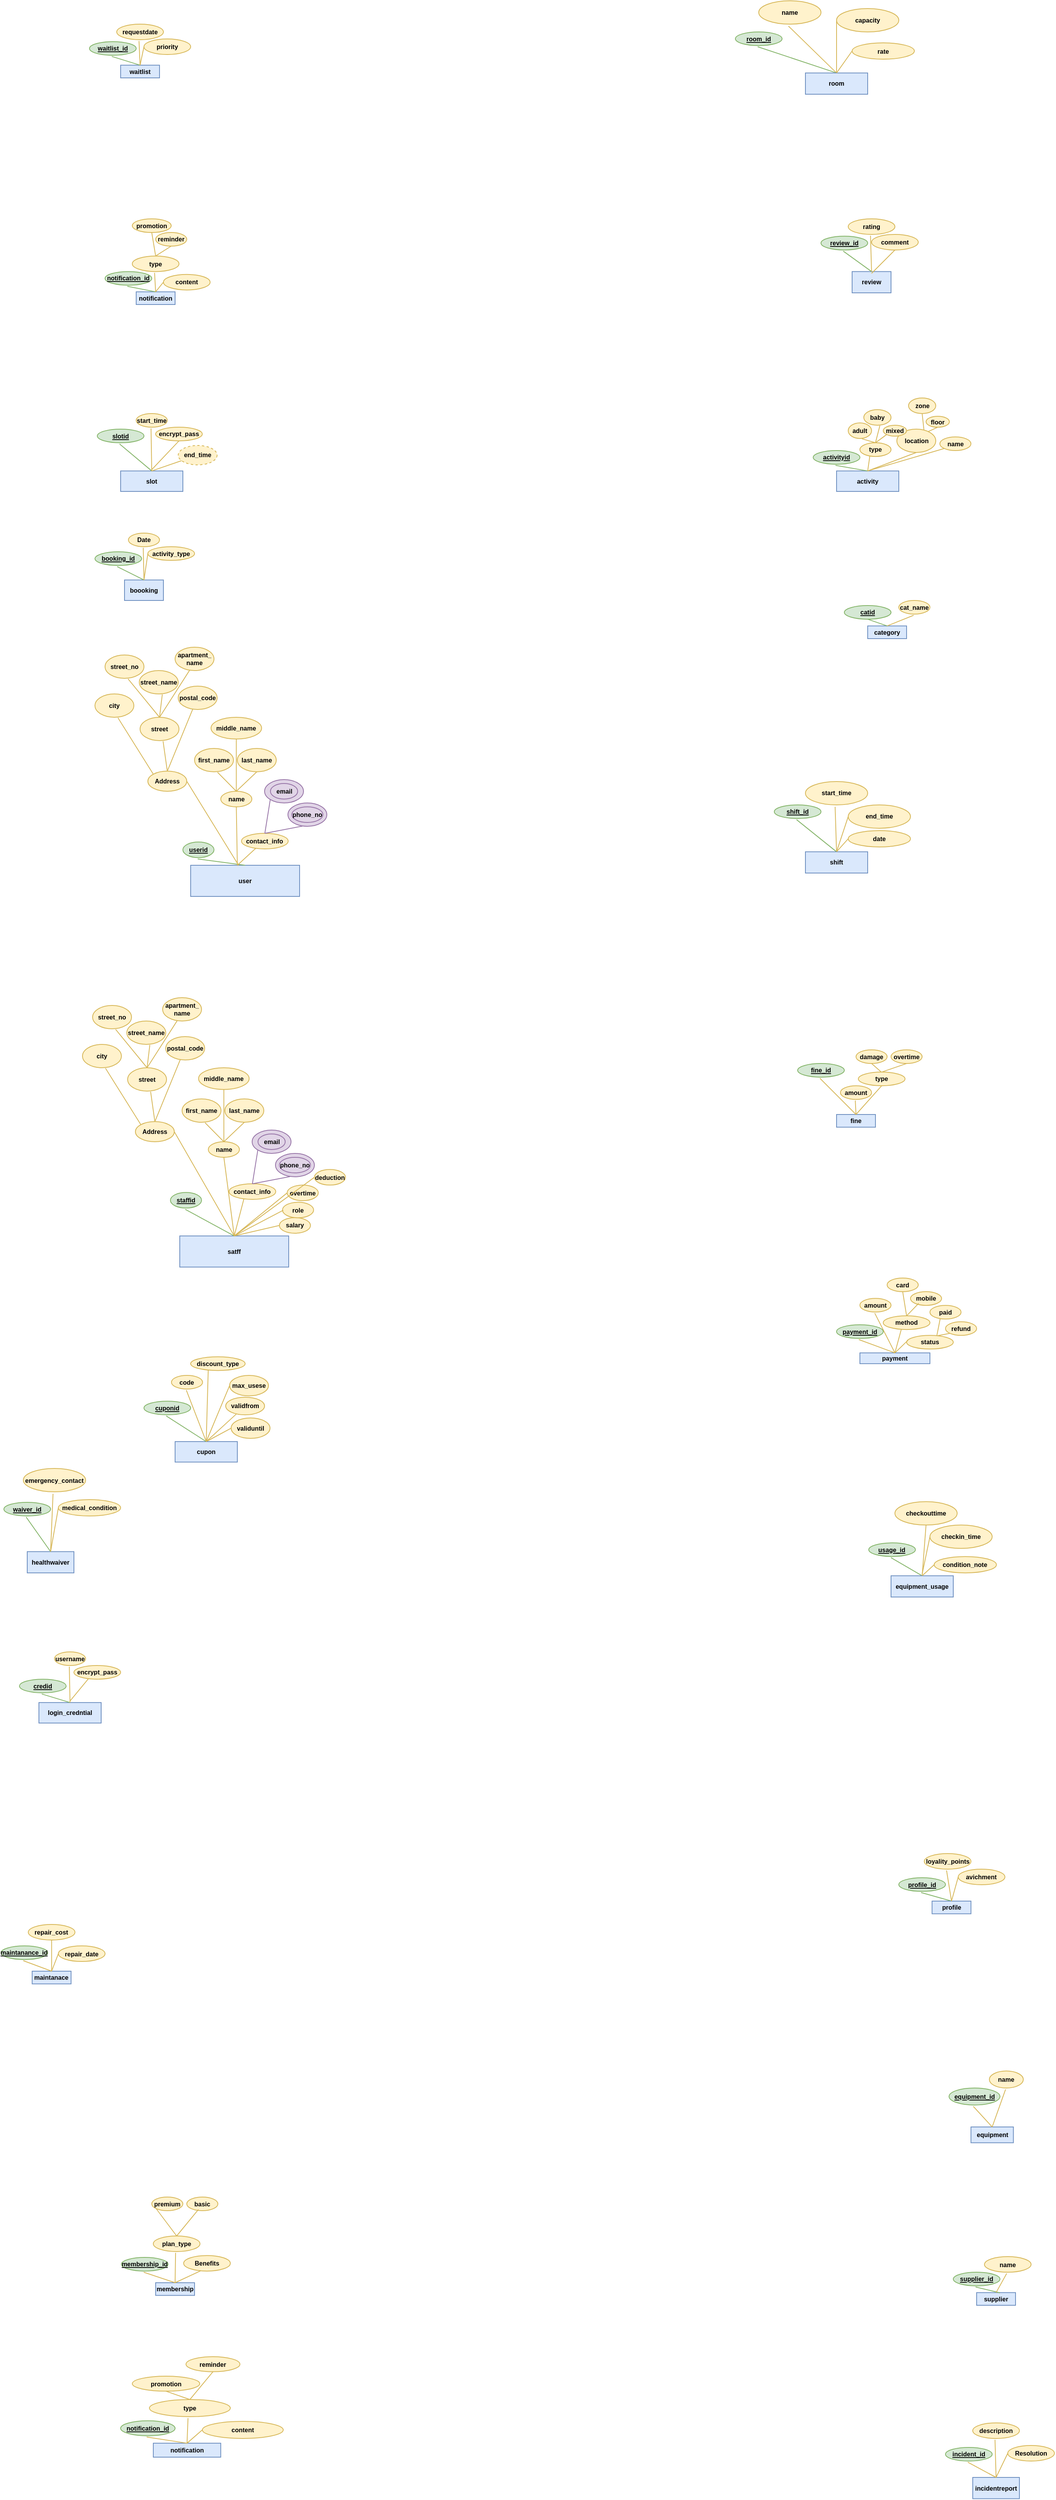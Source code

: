 <mxfile version="27.0.9">
  <diagram name="Page-1" id="0CVpgFmAuAqFdw3ELSrf">
    <mxGraphModel dx="2639" dy="2469" grid="1" gridSize="10" guides="1" tooltips="1" connect="1" arrows="1" fold="1" page="1" pageScale="1" pageWidth="850" pageHeight="1100" math="0" shadow="0">
      <root>
        <mxCell id="0" />
        <mxCell id="1" parent="0" />
        <mxCell id="IT3nphw8xW6kMLgiiqp9-259" value="name" style="ellipse;whiteSpace=wrap;html=1;fontSize=8;fontStyle=1;verticalAlign=middle;container=0;fillColor=#fff2cc;strokeColor=#d6b656;" parent="1" vertex="1">
          <mxGeometry x="970" y="-1020" width="80" height="30" as="geometry" />
        </mxCell>
        <mxCell id="IT3nphw8xW6kMLgiiqp9-260" value="capacity" style="ellipse;whiteSpace=wrap;html=1;fontSize=8;fontStyle=1;verticalAlign=middle;container=0;fillColor=#fff2cc;strokeColor=#d6b656;" parent="1" vertex="1">
          <mxGeometry x="1070" y="-1010" width="80" height="30" as="geometry" />
        </mxCell>
        <mxCell id="IT3nphw8xW6kMLgiiqp9-261" value="" style="endArrow=none;html=1;rounded=0;exitX=0.5;exitY=0;exitDx=0;exitDy=0;entryX=0.477;entryY=1.082;entryDx=0;entryDy=0;entryPerimeter=0;fontSize=8;fontStyle=1;verticalAlign=middle;fillColor=#fff2cc;strokeColor=#d6b656;" parent="1" source="IT3nphw8xW6kMLgiiqp9-255" target="IT3nphw8xW6kMLgiiqp9-259" edge="1">
          <mxGeometry width="50" height="50" relative="1" as="geometry">
            <mxPoint x="1120" y="-927.309" as="sourcePoint" />
            <mxPoint x="1110" y="-953.618" as="targetPoint" />
          </mxGeometry>
        </mxCell>
        <mxCell id="IT3nphw8xW6kMLgiiqp9-262" value="" style="endArrow=none;html=1;rounded=0;exitX=0.5;exitY=0;exitDx=0;exitDy=0;entryX=0;entryY=0.5;entryDx=0;entryDy=0;fontSize=8;fontStyle=1;verticalAlign=middle;fillColor=#fff2cc;strokeColor=#d6b656;" parent="1" source="IT3nphw8xW6kMLgiiqp9-255" target="IT3nphw8xW6kMLgiiqp9-260" edge="1">
          <mxGeometry width="50" height="50" relative="1" as="geometry">
            <mxPoint x="1090" y="-917" as="sourcePoint" />
            <mxPoint x="1128" y="-938" as="targetPoint" />
          </mxGeometry>
        </mxCell>
        <mxCell id="IT3nphw8xW6kMLgiiqp9-253" value="&lt;font&gt;&lt;u&gt;room_id&lt;/u&gt;&lt;/font&gt;" style="ellipse;whiteSpace=wrap;html=1;fontSize=8;fontStyle=1;verticalAlign=middle;container=0;fillColor=#d5e8d4;strokeColor=#82b366;" parent="1" vertex="1">
          <mxGeometry x="940" y="-980.001" width="60" height="17.539" as="geometry" />
        </mxCell>
        <mxCell id="IT3nphw8xW6kMLgiiqp9-258" value="" style="endArrow=none;html=1;rounded=0;entryX=0.477;entryY=1.082;entryDx=0;entryDy=0;entryPerimeter=0;fontSize=8;fontStyle=1;verticalAlign=middle;fillColor=#d5e8d4;strokeColor=#82b366;exitX=0.5;exitY=0;exitDx=0;exitDy=0;" parent="1" source="IT3nphw8xW6kMLgiiqp9-255" target="IT3nphw8xW6kMLgiiqp9-253" edge="1">
          <mxGeometry width="50" height="50" relative="1" as="geometry">
            <mxPoint x="1039" y="-927" as="sourcePoint" />
            <mxPoint x="1060" y="-953.618" as="targetPoint" />
          </mxGeometry>
        </mxCell>
        <mxCell id="IT3nphw8xW6kMLgiiqp9-255" value="room" style="rounded=0;whiteSpace=wrap;html=1;fontSize=8;fontStyle=1;verticalAlign=middle;container=0;fillColor=#dae8fc;strokeColor=#6c8ebf;" parent="1" vertex="1">
          <mxGeometry x="1030" y="-927.31" width="80" height="27.31" as="geometry" />
        </mxCell>
        <mxCell id="IT3nphw8xW6kMLgiiqp9-256" value="rate" style="ellipse;whiteSpace=wrap;html=1;fontSize=8;fontStyle=1;verticalAlign=middle;container=0;fillColor=#fff2cc;strokeColor=#d6b656;" parent="1" vertex="1">
          <mxGeometry x="1090" y="-966" width="80" height="21" as="geometry" />
        </mxCell>
        <mxCell id="IT3nphw8xW6kMLgiiqp9-257" value="" style="endArrow=none;html=1;rounded=0;entryX=0;entryY=0.5;entryDx=0;entryDy=0;fontSize=8;fontStyle=1;verticalAlign=middle;fillColor=#fff2cc;strokeColor=#d6b656;exitX=0.5;exitY=0;exitDx=0;exitDy=0;" parent="1" source="IT3nphw8xW6kMLgiiqp9-255" target="IT3nphw8xW6kMLgiiqp9-256" edge="1">
          <mxGeometry width="50" height="50" relative="1" as="geometry">
            <mxPoint x="1110" y="-914" as="sourcePoint" />
            <mxPoint x="1139" y="-928" as="targetPoint" />
          </mxGeometry>
        </mxCell>
        <mxCell id="IT3nphw8xW6kMLgiiqp9-232" value="review" style="rounded=0;whiteSpace=wrap;html=1;fontSize=8;fontStyle=1;verticalAlign=middle;container=0;fillColor=#dae8fc;strokeColor=#6c8ebf;" parent="1" vertex="1">
          <mxGeometry x="1090" y="-672.31" width="50" height="27.31" as="geometry" />
        </mxCell>
        <mxCell id="IT3nphw8xW6kMLgiiqp9-233" value="" style="endArrow=none;html=1;rounded=0;exitX=0.5;exitY=0;exitDx=0;exitDy=0;entryX=0.477;entryY=1.082;entryDx=0;entryDy=0;entryPerimeter=0;fontSize=8;fontStyle=1;verticalAlign=middle;fillColor=#d5e8d4;strokeColor=#82b366;" parent="1" source="IT3nphw8xW6kMLgiiqp9-232" target="IT3nphw8xW6kMLgiiqp9-234" edge="1">
          <mxGeometry width="50" height="50" relative="1" as="geometry">
            <mxPoint x="1100" y="-681.079" as="sourcePoint" />
            <mxPoint x="1090" y="-698.618" as="targetPoint" />
          </mxGeometry>
        </mxCell>
        <mxCell id="IT3nphw8xW6kMLgiiqp9-234" value="&lt;font&gt;&lt;u&gt;review_id&lt;/u&gt;&lt;/font&gt;" style="ellipse;whiteSpace=wrap;html=1;fontSize=8;fontStyle=1;verticalAlign=middle;container=0;fillColor=#d5e8d4;strokeColor=#82b366;" parent="1" vertex="1">
          <mxGeometry x="1050" y="-717.69" width="60" height="17.69" as="geometry" />
        </mxCell>
        <mxCell id="IT3nphw8xW6kMLgiiqp9-235" value="" style="endArrow=none;html=1;rounded=0;exitX=0.5;exitY=0;exitDx=0;exitDy=0;entryX=0.477;entryY=1.082;entryDx=0;entryDy=0;entryPerimeter=0;fontSize=8;fontStyle=1;verticalAlign=middle;fillColor=#fff2cc;strokeColor=#d6b656;" parent="1" source="IT3nphw8xW6kMLgiiqp9-232" target="IT3nphw8xW6kMLgiiqp9-236" edge="1">
          <mxGeometry width="50" height="50" relative="1" as="geometry">
            <mxPoint x="1150" y="-672.309" as="sourcePoint" />
            <mxPoint x="1140" y="-698.618" as="targetPoint" />
          </mxGeometry>
        </mxCell>
        <mxCell id="IT3nphw8xW6kMLgiiqp9-236" value="rating" style="ellipse;whiteSpace=wrap;html=1;fontSize=8;fontStyle=1;verticalAlign=middle;container=0;fillColor=#fff2cc;strokeColor=#d6b656;" parent="1" vertex="1">
          <mxGeometry x="1085" y="-740" width="60" height="20" as="geometry" />
        </mxCell>
        <mxCell id="IT3nphw8xW6kMLgiiqp9-237" value="comment" style="ellipse;whiteSpace=wrap;html=1;fontSize=8;fontStyle=1;verticalAlign=middle;container=0;fillColor=#fff2cc;strokeColor=#d6b656;" parent="1" vertex="1">
          <mxGeometry x="1115" y="-720" width="60" height="20" as="geometry" />
        </mxCell>
        <mxCell id="IT3nphw8xW6kMLgiiqp9-238" value="" style="endArrow=none;html=1;rounded=0;fontSize=8;fontStyle=1;verticalAlign=middle;fillColor=#fff2cc;strokeColor=#d6b656;entryX=0.5;entryY=1;entryDx=0;entryDy=0;" parent="1" target="IT3nphw8xW6kMLgiiqp9-237" edge="1">
          <mxGeometry width="50" height="50" relative="1" as="geometry">
            <mxPoint x="1115" y="-670" as="sourcePoint" />
            <mxPoint x="1150" y="-700" as="targetPoint" />
          </mxGeometry>
        </mxCell>
        <mxCell id="IT3nphw8xW6kMLgiiqp9-179" value="promotion" style="ellipse;whiteSpace=wrap;html=1;fontSize=8;fontStyle=1;verticalAlign=middle;container=0;fillColor=#fff2cc;strokeColor=#d6b656;" parent="1" vertex="1">
          <mxGeometry x="165" y="-740" width="50" height="17.54" as="geometry" />
        </mxCell>
        <mxCell id="IT3nphw8xW6kMLgiiqp9-180" value="reminder" style="ellipse;whiteSpace=wrap;html=1;fontSize=8;fontStyle=1;verticalAlign=middle;container=0;fillColor=#fff2cc;strokeColor=#d6b656;" parent="1" vertex="1">
          <mxGeometry x="195" y="-722.54" width="40" height="17.539" as="geometry" />
        </mxCell>
        <mxCell id="IT3nphw8xW6kMLgiiqp9-181" value="" style="endArrow=none;html=1;rounded=0;exitX=0.5;exitY=0;exitDx=0;exitDy=0;fontSize=8;fontStyle=1;verticalAlign=middle;fillColor=#fff2cc;strokeColor=#d6b656;entryX=0.5;entryY=1;entryDx=0;entryDy=0;" parent="1" source="IT3nphw8xW6kMLgiiqp9-176" edge="1" target="IT3nphw8xW6kMLgiiqp9-180">
          <mxGeometry width="50" height="50" relative="1" as="geometry">
            <mxPoint x="205" y="-636" as="sourcePoint" />
            <mxPoint x="270" y="-690" as="targetPoint" />
          </mxGeometry>
        </mxCell>
        <mxCell id="IT3nphw8xW6kMLgiiqp9-182" value="" style="endArrow=none;html=1;rounded=0;fontSize=8;fontStyle=1;entryX=0.5;entryY=1;entryDx=0;entryDy=0;verticalAlign=middle;fillColor=#fff2cc;strokeColor=#d6b656;exitX=0.5;exitY=0;exitDx=0;exitDy=0;" parent="1" target="IT3nphw8xW6kMLgiiqp9-179" edge="1" source="IT3nphw8xW6kMLgiiqp9-176">
          <mxGeometry width="50" height="50" relative="1" as="geometry">
            <mxPoint x="240" y="-680" as="sourcePoint" />
            <mxPoint x="280" y="-680" as="targetPoint" />
          </mxGeometry>
        </mxCell>
        <mxCell id="IT3nphw8xW6kMLgiiqp9-172" value="notification" style="rounded=0;whiteSpace=wrap;html=1;fontSize=8;fontStyle=1;verticalAlign=middle;container=0;fillColor=#dae8fc;strokeColor=#6c8ebf;" parent="1" vertex="1">
          <mxGeometry x="170" y="-646.31" width="50" height="16.31" as="geometry" />
        </mxCell>
        <mxCell id="IT3nphw8xW6kMLgiiqp9-173" value="" style="endArrow=none;html=1;rounded=0;exitX=0.5;exitY=0;exitDx=0;exitDy=0;entryX=0.477;entryY=1.082;entryDx=0;entryDy=0;entryPerimeter=0;fontSize=8;fontStyle=1;verticalAlign=middle;fillColor=#d5e8d4;strokeColor=#82b366;" parent="1" source="IT3nphw8xW6kMLgiiqp9-172" target="IT3nphw8xW6kMLgiiqp9-174" edge="1">
          <mxGeometry width="50" height="50" relative="1" as="geometry">
            <mxPoint x="180" y="-655.079" as="sourcePoint" />
            <mxPoint x="170" y="-672.618" as="targetPoint" />
          </mxGeometry>
        </mxCell>
        <mxCell id="IT3nphw8xW6kMLgiiqp9-174" value="&lt;font&gt;&lt;u&gt;notification_id&lt;/u&gt;&lt;/font&gt;" style="ellipse;whiteSpace=wrap;html=1;fontSize=8;fontStyle=1;verticalAlign=middle;container=0;fillColor=#d5e8d4;strokeColor=#82b366;" parent="1" vertex="1">
          <mxGeometry x="130" y="-672.311" width="60" height="17.539" as="geometry" />
        </mxCell>
        <mxCell id="IT3nphw8xW6kMLgiiqp9-175" value="" style="endArrow=none;html=1;rounded=0;exitX=0.5;exitY=0;exitDx=0;exitDy=0;entryX=0.477;entryY=1.082;entryDx=0;entryDy=0;entryPerimeter=0;fontSize=8;fontStyle=1;verticalAlign=middle;fillColor=#fff2cc;strokeColor=#d6b656;" parent="1" source="IT3nphw8xW6kMLgiiqp9-172" target="IT3nphw8xW6kMLgiiqp9-176" edge="1">
          <mxGeometry width="50" height="50" relative="1" as="geometry">
            <mxPoint x="230" y="-646.309" as="sourcePoint" />
            <mxPoint x="220" y="-672.618" as="targetPoint" />
          </mxGeometry>
        </mxCell>
        <mxCell id="IT3nphw8xW6kMLgiiqp9-176" value="type" style="ellipse;whiteSpace=wrap;html=1;fontSize=8;fontStyle=1;verticalAlign=middle;container=0;fillColor=#fff2cc;strokeColor=#d6b656;" parent="1" vertex="1">
          <mxGeometry x="165" y="-692.31" width="60" height="20" as="geometry" />
        </mxCell>
        <mxCell id="IT3nphw8xW6kMLgiiqp9-177" value="content" style="ellipse;whiteSpace=wrap;html=1;fontSize=8;fontStyle=1;verticalAlign=middle;container=0;fillColor=#fff2cc;strokeColor=#d6b656;" parent="1" vertex="1">
          <mxGeometry x="205" y="-668.66" width="60" height="20" as="geometry" />
        </mxCell>
        <mxCell id="IT3nphw8xW6kMLgiiqp9-178" value="" style="endArrow=none;html=1;rounded=0;entryX=0;entryY=0.5;entryDx=0;entryDy=0;fontSize=8;fontStyle=1;verticalAlign=middle;fillColor=#fff2cc;strokeColor=#d6b656;exitX=0.5;exitY=0;exitDx=0;exitDy=0;" parent="1" source="IT3nphw8xW6kMLgiiqp9-172" target="IT3nphw8xW6kMLgiiqp9-177" edge="1">
          <mxGeometry width="50" height="50" relative="1" as="geometry">
            <mxPoint x="220" y="-650" as="sourcePoint" />
            <mxPoint x="249" y="-647" as="targetPoint" />
          </mxGeometry>
        </mxCell>
        <mxCell id="IT3nphw8xW6kMLgiiqp9-64" value="slot" style="rounded=0;whiteSpace=wrap;html=1;fontSize=8;fontStyle=1;verticalAlign=middle;container=0;fillColor=#dae8fc;strokeColor=#6c8ebf;" parent="1" vertex="1">
          <mxGeometry x="150" y="-416.309" width="80" height="26.309" as="geometry" />
        </mxCell>
        <mxCell id="IT3nphw8xW6kMLgiiqp9-65" value="" style="endArrow=none;html=1;rounded=0;exitX=0.5;exitY=0;exitDx=0;exitDy=0;entryX=0.477;entryY=1.082;entryDx=0;entryDy=0;entryPerimeter=0;fontSize=8;fontStyle=1;verticalAlign=middle;fillColor=#d5e8d4;strokeColor=#82b366;" parent="1" source="IT3nphw8xW6kMLgiiqp9-64" target="IT3nphw8xW6kMLgiiqp9-66" edge="1">
          <mxGeometry width="50" height="50" relative="1" as="geometry">
            <mxPoint x="160" y="-425.079" as="sourcePoint" />
            <mxPoint x="150" y="-442.618" as="targetPoint" />
          </mxGeometry>
        </mxCell>
        <mxCell id="IT3nphw8xW6kMLgiiqp9-66" value="&lt;font&gt;&lt;u&gt;slotid&lt;/u&gt;&lt;/font&gt;" style="ellipse;whiteSpace=wrap;html=1;fontSize=8;fontStyle=1;verticalAlign=middle;container=0;fillColor=#d5e8d4;strokeColor=#82b366;" parent="1" vertex="1">
          <mxGeometry x="120" y="-470.001" width="60" height="17.539" as="geometry" />
        </mxCell>
        <mxCell id="IT3nphw8xW6kMLgiiqp9-67" value="" style="endArrow=none;html=1;rounded=0;exitX=0.5;exitY=0;exitDx=0;exitDy=0;entryX=0.477;entryY=1.082;entryDx=0;entryDy=0;entryPerimeter=0;fontSize=8;fontStyle=1;verticalAlign=middle;fillColor=#fff2cc;strokeColor=#d6b656;" parent="1" source="IT3nphw8xW6kMLgiiqp9-64" target="IT3nphw8xW6kMLgiiqp9-68" edge="1">
          <mxGeometry width="50" height="50" relative="1" as="geometry">
            <mxPoint x="210" y="-416.309" as="sourcePoint" />
            <mxPoint x="200" y="-442.618" as="targetPoint" />
          </mxGeometry>
        </mxCell>
        <mxCell id="IT3nphw8xW6kMLgiiqp9-68" value="start_time" style="ellipse;whiteSpace=wrap;html=1;fontSize=8;fontStyle=1;verticalAlign=middle;container=0;fillColor=#fff2cc;strokeColor=#d6b656;" parent="1" vertex="1">
          <mxGeometry x="170" y="-490" width="40" height="17.539" as="geometry" />
        </mxCell>
        <mxCell id="IT3nphw8xW6kMLgiiqp9-69" value="" style="endArrow=none;html=1;rounded=0;fontSize=8;fontStyle=1;verticalAlign=middle;fillColor=#fff2cc;strokeColor=#d6b656;entryX=0.5;entryY=1;entryDx=0;entryDy=0;" parent="1" target="IT3nphw8xW6kMLgiiqp9-70" edge="1">
          <mxGeometry width="50" height="50" relative="1" as="geometry">
            <mxPoint x="190" y="-418" as="sourcePoint" />
            <mxPoint x="230" y="-470" as="targetPoint" />
          </mxGeometry>
        </mxCell>
        <mxCell id="IT3nphw8xW6kMLgiiqp9-70" value="encrypt_pass" style="ellipse;whiteSpace=wrap;html=1;fontSize=8;fontStyle=1;verticalAlign=middle;container=0;fillColor=#fff2cc;strokeColor=#d6b656;" parent="1" vertex="1">
          <mxGeometry x="195" y="-472.461" width="60" height="17.539" as="geometry" />
        </mxCell>
        <mxCell id="IT3nphw8xW6kMLgiiqp9-71" value="" style="endArrow=none;html=1;rounded=0;fontSize=8;fontStyle=1;verticalAlign=middle;fillColor=#fff2cc;strokeColor=#d6b656;exitX=0.5;exitY=0;exitDx=0;exitDy=0;" parent="1" source="IT3nphw8xW6kMLgiiqp9-64" target="IT3nphw8xW6kMLgiiqp9-72" edge="1">
          <mxGeometry width="50" height="50" relative="1" as="geometry">
            <mxPoint x="230" y="-403" as="sourcePoint" />
            <mxPoint x="280" y="-407.538" as="targetPoint" />
          </mxGeometry>
        </mxCell>
        <mxCell id="IT3nphw8xW6kMLgiiqp9-72" value="end_time" style="ellipse;whiteSpace=wrap;html=1;fontSize=8;fontStyle=1;dashed=1;verticalAlign=middle;container=0;fillColor=#fff2cc;strokeColor=#d6b656;" parent="1" vertex="1">
          <mxGeometry x="224" y="-449.0" width="50" height="24.92" as="geometry" />
        </mxCell>
        <mxCell id="IT3nphw8xW6kMLgiiqp9-111" value="mobile" style="ellipse;whiteSpace=wrap;html=1;fontSize=8;fontStyle=1;verticalAlign=middle;container=0;fillColor=#fff2cc;strokeColor=#d6b656;" parent="1" vertex="1">
          <mxGeometry x="1165" y="637.54" width="40" height="17.539" as="geometry" />
        </mxCell>
        <mxCell id="IT3nphw8xW6kMLgiiqp9-112" value="" style="endArrow=none;html=1;rounded=0;exitX=0.5;exitY=0;exitDx=0;exitDy=0;entryX=0.263;entryY=0.852;entryDx=0;entryDy=0;fontSize=8;fontStyle=1;entryPerimeter=0;verticalAlign=middle;fillColor=#fff2cc;strokeColor=#d6b656;" parent="1" source="IT3nphw8xW6kMLgiiqp9-104" target="IT3nphw8xW6kMLgiiqp9-111" edge="1">
          <mxGeometry width="50" height="50" relative="1" as="geometry">
            <mxPoint x="1160" y="707.64" as="sourcePoint" />
            <mxPoint x="1190" y="700.64" as="targetPoint" />
          </mxGeometry>
        </mxCell>
        <mxCell id="IT3nphw8xW6kMLgiiqp9-113" value="status" style="ellipse;whiteSpace=wrap;html=1;fontSize=8;fontStyle=1;verticalAlign=middle;container=0;fillColor=#fff2cc;strokeColor=#d6b656;" parent="1" vertex="1">
          <mxGeometry x="1160" y="693.64" width="60" height="17.54" as="geometry" />
        </mxCell>
        <mxCell id="IT3nphw8xW6kMLgiiqp9-114" value="refund" style="ellipse;whiteSpace=wrap;html=1;fontSize=8;fontStyle=1;verticalAlign=middle;container=0;fillColor=#fff2cc;strokeColor=#d6b656;" parent="1" vertex="1">
          <mxGeometry x="1210" y="676.1" width="40" height="17.539" as="geometry" />
        </mxCell>
        <mxCell id="IT3nphw8xW6kMLgiiqp9-115" value="paid" style="ellipse;whiteSpace=wrap;html=1;fontSize=8;fontStyle=1;verticalAlign=middle;container=0;fillColor=#fff2cc;strokeColor=#d6b656;" parent="1" vertex="1">
          <mxGeometry x="1190" y="655.08" width="40" height="17.539" as="geometry" />
        </mxCell>
        <mxCell id="IT3nphw8xW6kMLgiiqp9-116" value="" style="endArrow=none;html=1;rounded=0;exitX=0.328;exitY=0.995;exitDx=0;exitDy=0;entryX=0.649;entryY=-0.005;entryDx=0;entryDy=0;fontSize=8;fontStyle=1;exitPerimeter=0;entryPerimeter=0;verticalAlign=middle;fillColor=#fff2cc;strokeColor=#d6b656;" parent="1" source="IT3nphw8xW6kMLgiiqp9-115" target="IT3nphw8xW6kMLgiiqp9-113" edge="1">
          <mxGeometry width="50" height="50" relative="1" as="geometry">
            <mxPoint x="1230" y="681.64" as="sourcePoint" />
            <mxPoint x="1210" y="671.64" as="targetPoint" />
          </mxGeometry>
        </mxCell>
        <mxCell id="IT3nphw8xW6kMLgiiqp9-117" value="" style="endArrow=none;html=1;rounded=0;exitX=0;exitY=1;exitDx=0;exitDy=0;fontSize=8;fontStyle=1;verticalAlign=middle;fillColor=#fff2cc;strokeColor=#d6b656;" parent="1" source="IT3nphw8xW6kMLgiiqp9-114" edge="1">
          <mxGeometry width="50" height="50" relative="1" as="geometry">
            <mxPoint x="1278" y="703.64" as="sourcePoint" />
            <mxPoint x="1200" y="694" as="targetPoint" />
          </mxGeometry>
        </mxCell>
        <mxCell id="IT3nphw8xW6kMLgiiqp9-118" value="" style="endArrow=none;html=1;rounded=0;exitX=0.5;exitY=0;exitDx=0;exitDy=0;fontSize=8;fontStyle=1;entryX=0.031;entryY=0.352;entryDx=0;entryDy=0;entryPerimeter=0;verticalAlign=middle;fillColor=#fff2cc;strokeColor=#d6b656;" parent="1" source="IT3nphw8xW6kMLgiiqp9-107" target="IT3nphw8xW6kMLgiiqp9-113" edge="1">
          <mxGeometry width="50" height="50" relative="1" as="geometry">
            <mxPoint x="1197" y="707.64" as="sourcePoint" />
            <mxPoint x="1230" y="713.64" as="targetPoint" />
          </mxGeometry>
        </mxCell>
        <mxCell id="IT3nphw8xW6kMLgiiqp9-107" value="payment" style="rounded=0;whiteSpace=wrap;html=1;fontSize=8;fontStyle=1;verticalAlign=middle;container=0;fillColor=#dae8fc;strokeColor=#6c8ebf;" parent="1" vertex="1">
          <mxGeometry x="1100" y="716.1" width="90" height="13.85" as="geometry" />
        </mxCell>
        <mxCell id="IT3nphw8xW6kMLgiiqp9-108" value="" style="endArrow=none;html=1;rounded=0;exitX=0.5;exitY=0;exitDx=0;exitDy=0;entryX=0.477;entryY=1.082;entryDx=0;entryDy=0;entryPerimeter=0;fontSize=8;fontStyle=1;verticalAlign=middle;fillColor=#fff2cc;strokeColor=#d6b656;" parent="1" source="IT3nphw8xW6kMLgiiqp9-107" target="IT3nphw8xW6kMLgiiqp9-102" edge="1">
          <mxGeometry width="50" height="50" relative="1" as="geometry">
            <mxPoint x="1130" y="688.561" as="sourcePoint" />
            <mxPoint x="1120" y="671.022" as="targetPoint" />
          </mxGeometry>
        </mxCell>
        <mxCell id="IT3nphw8xW6kMLgiiqp9-109" value="" style="endArrow=none;html=1;rounded=0;exitX=0.5;exitY=0;exitDx=0;exitDy=0;entryX=0.477;entryY=1.082;entryDx=0;entryDy=0;entryPerimeter=0;fontSize=8;fontStyle=1;verticalAlign=middle;fillColor=#fff2cc;strokeColor=#d6b656;" parent="1" source="IT3nphw8xW6kMLgiiqp9-107" target="IT3nphw8xW6kMLgiiqp9-103" edge="1">
          <mxGeometry width="50" height="50" relative="1" as="geometry">
            <mxPoint x="1180" y="697.331" as="sourcePoint" />
            <mxPoint x="1170" y="671.022" as="targetPoint" />
          </mxGeometry>
        </mxCell>
        <mxCell id="IT3nphw8xW6kMLgiiqp9-110" value="" style="endArrow=none;html=1;rounded=0;exitX=0.5;exitY=0;exitDx=0;exitDy=0;entryX=0.386;entryY=0.995;entryDx=0;entryDy=0;fontSize=8;fontStyle=1;entryPerimeter=0;verticalAlign=middle;fillColor=#fff2cc;strokeColor=#d6b656;" parent="1" source="IT3nphw8xW6kMLgiiqp9-107" target="IT3nphw8xW6kMLgiiqp9-104" edge="1">
          <mxGeometry width="50" height="50" relative="1" as="geometry">
            <mxPoint x="1155" y="707.64" as="sourcePoint" />
            <mxPoint x="1189" y="693.64" as="targetPoint" />
          </mxGeometry>
        </mxCell>
        <mxCell id="IT3nphw8xW6kMLgiiqp9-105" value="card" style="ellipse;whiteSpace=wrap;html=1;fontSize=8;fontStyle=1;verticalAlign=middle;container=0;fillColor=#fff2cc;strokeColor=#d6b656;" parent="1" vertex="1">
          <mxGeometry x="1135" y="620.0" width="40" height="17.539" as="geometry" />
        </mxCell>
        <mxCell id="IT3nphw8xW6kMLgiiqp9-106" value="" style="endArrow=none;html=1;rounded=0;exitX=0.5;exitY=0;exitDx=0;exitDy=0;entryX=0.5;entryY=1;entryDx=0;entryDy=0;fontSize=8;fontStyle=1;verticalAlign=middle;fillColor=#fff2cc;strokeColor=#d6b656;" parent="1" source="IT3nphw8xW6kMLgiiqp9-104" target="IT3nphw8xW6kMLgiiqp9-105" edge="1">
          <mxGeometry width="50" height="50" relative="1" as="geometry">
            <mxPoint x="1212" y="724.64" as="sourcePoint" />
            <mxPoint x="1241" y="708.64" as="targetPoint" />
          </mxGeometry>
        </mxCell>
        <mxCell id="IT3nphw8xW6kMLgiiqp9-102" value="&lt;font&gt;&lt;u&gt;payment_id&lt;/u&gt;&lt;/font&gt;" style="ellipse;whiteSpace=wrap;html=1;fontSize=8;fontStyle=1;verticalAlign=middle;container=0;fillColor=#d5e8d4;strokeColor=#82b366;" parent="1" vertex="1">
          <mxGeometry x="1070" y="679.999" width="60" height="17.539" as="geometry" />
        </mxCell>
        <mxCell id="IT3nphw8xW6kMLgiiqp9-103" value="amount" style="ellipse;whiteSpace=wrap;html=1;fontSize=8;fontStyle=1;verticalAlign=middle;container=0;fillColor=#fff2cc;strokeColor=#d6b656;" parent="1" vertex="1">
          <mxGeometry x="1100" y="646.1" width="40" height="17.539" as="geometry" />
        </mxCell>
        <mxCell id="IT3nphw8xW6kMLgiiqp9-104" value="method" style="ellipse;whiteSpace=wrap;html=1;fontSize=8;fontStyle=1;verticalAlign=middle;container=0;fillColor=#fff2cc;strokeColor=#d6b656;" parent="1" vertex="1">
          <mxGeometry x="1130" y="668.56" width="60" height="17.54" as="geometry" />
        </mxCell>
        <mxCell id="IT3nphw8xW6kMLgiiqp9-150" value="Benefits" style="ellipse;whiteSpace=wrap;html=1;fontSize=8;fontStyle=1;verticalAlign=middle;container=0;fillColor=#fff2cc;strokeColor=#d6b656;" parent="1" vertex="1">
          <mxGeometry x="231" y="1875.08" width="60" height="20" as="geometry" />
        </mxCell>
        <mxCell id="IT3nphw8xW6kMLgiiqp9-151" value="basic" style="ellipse;whiteSpace=wrap;html=1;fontSize=8;fontStyle=1;verticalAlign=middle;container=0;fillColor=#fff2cc;strokeColor=#d6b656;" parent="1" vertex="1">
          <mxGeometry x="235" y="1800" width="40" height="17.539" as="geometry" />
        </mxCell>
        <mxCell id="IT3nphw8xW6kMLgiiqp9-152" value="premium" style="ellipse;whiteSpace=wrap;html=1;fontSize=8;fontStyle=1;verticalAlign=middle;container=0;fillColor=#fff2cc;strokeColor=#d6b656;" parent="1" vertex="1">
          <mxGeometry x="190" y="1800" width="40" height="17.539" as="geometry" />
        </mxCell>
        <mxCell id="IT3nphw8xW6kMLgiiqp9-153" value="" style="endArrow=none;html=1;rounded=0;fontSize=8;fontStyle=1;verticalAlign=middle;fillColor=#fff2cc;strokeColor=#d6b656;exitX=0.5;exitY=0;exitDx=0;exitDy=0;" parent="1" edge="1" source="IT3nphw8xW6kMLgiiqp9-148">
          <mxGeometry width="50" height="50" relative="1" as="geometry">
            <mxPoint x="265" y="1827.54" as="sourcePoint" />
            <mxPoint x="250" y="1816" as="targetPoint" />
          </mxGeometry>
        </mxCell>
        <mxCell id="IT3nphw8xW6kMLgiiqp9-154" value="" style="endArrow=none;html=1;rounded=0;exitX=0.5;exitY=0;exitDx=0;exitDy=0;entryX=0;entryY=1;entryDx=0;entryDy=0;fontSize=8;fontStyle=1;verticalAlign=middle;fillColor=#fff2cc;strokeColor=#d6b656;" parent="1" source="IT3nphw8xW6kMLgiiqp9-148" target="IT3nphw8xW6kMLgiiqp9-152" edge="1">
          <mxGeometry width="50" height="50" relative="1" as="geometry">
            <mxPoint x="263" y="1840.54" as="sourcePoint" />
            <mxPoint x="269" y="1825.54" as="targetPoint" />
          </mxGeometry>
        </mxCell>
        <mxCell id="IT3nphw8xW6kMLgiiqp9-144" value="membership" style="rounded=0;whiteSpace=wrap;html=1;fontSize=8;fontStyle=1;verticalAlign=middle;container=0;fillColor=#dae8fc;strokeColor=#6c8ebf;" parent="1" vertex="1">
          <mxGeometry x="195" y="1910" width="50" height="16.31" as="geometry" />
        </mxCell>
        <mxCell id="IT3nphw8xW6kMLgiiqp9-145" value="" style="endArrow=none;html=1;rounded=0;exitX=0.5;exitY=0;exitDx=0;exitDy=0;entryX=0.477;entryY=1.082;entryDx=0;entryDy=0;entryPerimeter=0;fontSize=8;fontStyle=1;verticalAlign=middle;fillColor=#fff2cc;strokeColor=#d6b656;" parent="1" source="IT3nphw8xW6kMLgiiqp9-144" target="IT3nphw8xW6kMLgiiqp9-146" edge="1">
          <mxGeometry width="50" height="50" relative="1" as="geometry">
            <mxPoint x="205" y="1852.461" as="sourcePoint" />
            <mxPoint x="195" y="1834.922" as="targetPoint" />
          </mxGeometry>
        </mxCell>
        <mxCell id="IT3nphw8xW6kMLgiiqp9-146" value="&lt;font&gt;&lt;u&gt;membership_id&lt;/u&gt;&lt;/font&gt;" style="ellipse;whiteSpace=wrap;html=1;fontSize=8;fontStyle=1;verticalAlign=middle;container=0;fillColor=#d5e8d4;strokeColor=#82b366;" parent="1" vertex="1">
          <mxGeometry x="151" y="1877.539" width="60" height="17.539" as="geometry" />
        </mxCell>
        <mxCell id="IT3nphw8xW6kMLgiiqp9-147" value="" style="endArrow=none;html=1;rounded=0;exitX=0.5;exitY=0;exitDx=0;exitDy=0;entryX=0.477;entryY=1.082;entryDx=0;entryDy=0;entryPerimeter=0;fontSize=8;fontStyle=1;verticalAlign=middle;fillColor=#fff2cc;strokeColor=#d6b656;" parent="1" source="IT3nphw8xW6kMLgiiqp9-144" target="IT3nphw8xW6kMLgiiqp9-148" edge="1">
          <mxGeometry width="50" height="50" relative="1" as="geometry">
            <mxPoint x="255" y="1861.231" as="sourcePoint" />
            <mxPoint x="245" y="1834.922" as="targetPoint" />
          </mxGeometry>
        </mxCell>
        <mxCell id="IT3nphw8xW6kMLgiiqp9-148" value="plan_type" style="ellipse;whiteSpace=wrap;html=1;fontSize=8;fontStyle=1;verticalAlign=middle;container=0;fillColor=#fff2cc;strokeColor=#d6b656;" parent="1" vertex="1">
          <mxGeometry x="192" y="1850" width="60" height="20" as="geometry" />
        </mxCell>
        <mxCell id="0A74HszXjkjT0wgLUmrs-8" value="" style="group" vertex="1" connectable="0" parent="1">
          <mxGeometry x="110" y="-990" width="130" height="69" as="geometry" />
        </mxCell>
        <mxCell id="IT3nphw8xW6kMLgiiqp9-222" value="waitlist" style="rounded=0;whiteSpace=wrap;html=1;fontSize=8;fontStyle=1;verticalAlign=middle;container=0;fillColor=#dae8fc;strokeColor=#6c8ebf;" parent="0A74HszXjkjT0wgLUmrs-8" vertex="1">
          <mxGeometry x="40" y="52.69" width="50" height="16.31" as="geometry" />
        </mxCell>
        <mxCell id="IT3nphw8xW6kMLgiiqp9-223" value="" style="endArrow=none;html=1;rounded=0;exitX=0.5;exitY=0;exitDx=0;exitDy=0;entryX=0.477;entryY=1.082;entryDx=0;entryDy=0;entryPerimeter=0;fontSize=8;fontStyle=1;verticalAlign=middle;fillColor=#d5e8d4;strokeColor=#82b366;" parent="0A74HszXjkjT0wgLUmrs-8" source="IT3nphw8xW6kMLgiiqp9-222" target="IT3nphw8xW6kMLgiiqp9-224" edge="1">
          <mxGeometry width="50" height="50" relative="1" as="geometry">
            <mxPoint x="50" y="43.921" as="sourcePoint" />
            <mxPoint x="40" y="26.382" as="targetPoint" />
          </mxGeometry>
        </mxCell>
        <mxCell id="IT3nphw8xW6kMLgiiqp9-224" value="&lt;font&gt;&lt;u&gt;waitlist_id&lt;/u&gt;&lt;/font&gt;" style="ellipse;whiteSpace=wrap;html=1;fontSize=8;fontStyle=1;verticalAlign=middle;container=0;fillColor=#d5e8d4;strokeColor=#82b366;" parent="0A74HszXjkjT0wgLUmrs-8" vertex="1">
          <mxGeometry y="22.459" width="60" height="17.539" as="geometry" />
        </mxCell>
        <mxCell id="IT3nphw8xW6kMLgiiqp9-225" value="" style="endArrow=none;html=1;rounded=0;exitX=0.5;exitY=0;exitDx=0;exitDy=0;entryX=0.477;entryY=1.082;entryDx=0;entryDy=0;entryPerimeter=0;fontSize=8;fontStyle=1;verticalAlign=middle;fillColor=#fff2cc;strokeColor=#d6b656;" parent="0A74HszXjkjT0wgLUmrs-8" source="IT3nphw8xW6kMLgiiqp9-222" target="IT3nphw8xW6kMLgiiqp9-226" edge="1">
          <mxGeometry width="50" height="50" relative="1" as="geometry">
            <mxPoint x="100" y="52.691" as="sourcePoint" />
            <mxPoint x="90" y="26.382" as="targetPoint" />
          </mxGeometry>
        </mxCell>
        <mxCell id="IT3nphw8xW6kMLgiiqp9-226" value="requestdate" style="ellipse;whiteSpace=wrap;html=1;fontSize=8;fontStyle=1;verticalAlign=middle;container=0;fillColor=#fff2cc;strokeColor=#d6b656;" parent="0A74HszXjkjT0wgLUmrs-8" vertex="1">
          <mxGeometry x="35" width="60" height="20" as="geometry" />
        </mxCell>
        <mxCell id="IT3nphw8xW6kMLgiiqp9-227" value="priority" style="ellipse;whiteSpace=wrap;html=1;fontSize=8;fontStyle=1;verticalAlign=middle;container=0;fillColor=#fff2cc;strokeColor=#d6b656;" parent="0A74HszXjkjT0wgLUmrs-8" vertex="1">
          <mxGeometry x="70" y="19" width="60" height="20" as="geometry" />
        </mxCell>
        <mxCell id="IT3nphw8xW6kMLgiiqp9-228" value="" style="endArrow=none;html=1;rounded=0;exitX=0.5;exitY=0;exitDx=0;exitDy=0;entryX=0;entryY=0.5;entryDx=0;entryDy=0;fontSize=8;fontStyle=1;verticalAlign=middle;fillColor=#fff2cc;strokeColor=#d6b656;" parent="0A74HszXjkjT0wgLUmrs-8" source="IT3nphw8xW6kMLgiiqp9-222" target="IT3nphw8xW6kMLgiiqp9-227" edge="1">
          <mxGeometry width="50" height="50" relative="1" as="geometry">
            <mxPoint x="75" y="63" as="sourcePoint" />
            <mxPoint x="119" y="52" as="targetPoint" />
          </mxGeometry>
        </mxCell>
        <mxCell id="0A74HszXjkjT0wgLUmrs-19" value="" style="group" vertex="1" connectable="0" parent="1">
          <mxGeometry x="1040" y="-510" width="202.73" height="120.0" as="geometry" />
        </mxCell>
        <mxCell id="IT3nphw8xW6kMLgiiqp9-52" value="" style="endArrow=none;html=1;rounded=0;entryX=0.5;entryY=0;entryDx=0;entryDy=0;exitX=0.591;exitY=1.022;exitDx=0;exitDy=0;exitPerimeter=0;fontSize=8;fontStyle=1;verticalAlign=middle;fillColor=#fff2cc;strokeColor=#d6b656;" parent="0A74HszXjkjT0wgLUmrs-19" source="IT3nphw8xW6kMLgiiqp9-53" target="IT3nphw8xW6kMLgiiqp9-46" edge="1">
          <mxGeometry width="50" height="50" relative="1" as="geometry">
            <mxPoint x="120" y="46.18" as="sourcePoint" />
            <mxPoint x="117" y="50" as="targetPoint" />
          </mxGeometry>
        </mxCell>
        <mxCell id="IT3nphw8xW6kMLgiiqp9-53" value="adult" style="ellipse;whiteSpace=wrap;html=1;fontSize=8;fontStyle=1;verticalAlign=middle;container=0;fillColor=#fff2cc;strokeColor=#d6b656;" parent="0A74HszXjkjT0wgLUmrs-19" vertex="1">
          <mxGeometry x="45" y="32" width="30" height="20" as="geometry" />
        </mxCell>
        <mxCell id="IT3nphw8xW6kMLgiiqp9-54" value="" style="endArrow=none;html=1;rounded=0;exitX=0.591;exitY=1.022;exitDx=0;exitDy=0;exitPerimeter=0;fontSize=8;fontStyle=1;verticalAlign=middle;fillColor=#fff2cc;strokeColor=#d6b656;entryX=0.5;entryY=0;entryDx=0;entryDy=0;" parent="0A74HszXjkjT0wgLUmrs-19" source="IT3nphw8xW6kMLgiiqp9-55" target="IT3nphw8xW6kMLgiiqp9-46" edge="1">
          <mxGeometry width="50" height="50" relative="1" as="geometry">
            <mxPoint x="170" y="27.81" as="sourcePoint" />
            <mxPoint x="80" y="50" as="targetPoint" />
          </mxGeometry>
        </mxCell>
        <mxCell id="IT3nphw8xW6kMLgiiqp9-55" value="baby" style="ellipse;whiteSpace=wrap;html=1;fontSize=8;fontStyle=1;verticalAlign=middle;container=0;fillColor=#fff2cc;strokeColor=#d6b656;" parent="0A74HszXjkjT0wgLUmrs-19" vertex="1">
          <mxGeometry x="65" y="15" width="35" height="20" as="geometry" />
        </mxCell>
        <mxCell id="IT3nphw8xW6kMLgiiqp9-56" value="floor" style="ellipse;whiteSpace=wrap;html=1;fontSize=8;fontStyle=1;verticalAlign=middle;container=0;fillColor=#fff2cc;strokeColor=#d6b656;" parent="0A74HszXjkjT0wgLUmrs-19" vertex="1">
          <mxGeometry x="145" y="23.54" width="30" height="14" as="geometry" />
        </mxCell>
        <mxCell id="IT3nphw8xW6kMLgiiqp9-57" value="" style="endArrow=none;html=1;rounded=0;entryX=0.696;entryY=0.033;entryDx=0;entryDy=0;fontSize=8;fontStyle=1;entryPerimeter=0;verticalAlign=middle;fillColor=#fff2cc;strokeColor=#d6b656;exitX=0.5;exitY=1;exitDx=0;exitDy=0;" parent="0A74HszXjkjT0wgLUmrs-19" source="IT3nphw8xW6kMLgiiqp9-58" target="IT3nphw8xW6kMLgiiqp9-48" edge="1">
          <mxGeometry width="50" height="50" relative="1" as="geometry">
            <mxPoint x="140" y="10" as="sourcePoint" />
            <mxPoint x="171" y="91" as="targetPoint" />
          </mxGeometry>
        </mxCell>
        <mxCell id="IT3nphw8xW6kMLgiiqp9-58" value="zone" style="ellipse;whiteSpace=wrap;html=1;fontSize=8;fontStyle=1;verticalAlign=middle;container=0;fillColor=#fff2cc;strokeColor=#d6b656;" parent="0A74HszXjkjT0wgLUmrs-19" vertex="1">
          <mxGeometry x="122.5" width="35" height="20" as="geometry" />
        </mxCell>
        <mxCell id="IT3nphw8xW6kMLgiiqp9-59" value="" style="endArrow=none;html=1;rounded=0;fontSize=8;fontStyle=1;verticalAlign=middle;fillColor=#fff2cc;strokeColor=#d6b656;entryX=0.709;entryY=0.176;entryDx=0;entryDy=0;entryPerimeter=0;exitX=0.5;exitY=1;exitDx=0;exitDy=0;" parent="0A74HszXjkjT0wgLUmrs-19" source="IT3nphw8xW6kMLgiiqp9-56" target="IT3nphw8xW6kMLgiiqp9-48" edge="1">
          <mxGeometry width="50" height="50" relative="1" as="geometry">
            <mxPoint x="155" y="40" as="sourcePoint" />
            <mxPoint x="140" y="50" as="targetPoint" />
          </mxGeometry>
        </mxCell>
        <mxCell id="IT3nphw8xW6kMLgiiqp9-40" value="activity" style="rounded=0;whiteSpace=wrap;html=1;fontSize=8;fontStyle=1;verticalAlign=middle;container=0;fillColor=#dae8fc;strokeColor=#6c8ebf;" parent="0A74HszXjkjT0wgLUmrs-19" vertex="1">
          <mxGeometry x="30" y="93.691" width="80" height="26.309" as="geometry" />
        </mxCell>
        <mxCell id="IT3nphw8xW6kMLgiiqp9-41" value="" style="endArrow=none;html=1;rounded=0;entryX=0.477;entryY=1.082;entryDx=0;entryDy=0;entryPerimeter=0;fontSize=8;fontStyle=1;verticalAlign=middle;fillColor=#d5e8d4;strokeColor=#82b366;exitX=0.5;exitY=0;exitDx=0;exitDy=0;" parent="0A74HszXjkjT0wgLUmrs-19" source="IT3nphw8xW6kMLgiiqp9-40" target="IT3nphw8xW6kMLgiiqp9-42" edge="1">
          <mxGeometry width="50" height="50" relative="1" as="geometry">
            <mxPoint x="39" y="94" as="sourcePoint" />
            <mxPoint x="30" y="67.382" as="targetPoint" />
          </mxGeometry>
        </mxCell>
        <mxCell id="IT3nphw8xW6kMLgiiqp9-42" value="&lt;font&gt;&lt;u&gt;activityid&lt;/u&gt;&lt;/font&gt;" style="ellipse;whiteSpace=wrap;html=1;fontSize=8;fontStyle=1;verticalAlign=middle;container=0;fillColor=#d5e8d4;strokeColor=#82b366;" parent="0A74HszXjkjT0wgLUmrs-19" vertex="1">
          <mxGeometry y="67.539" width="60" height="17.539" as="geometry" />
        </mxCell>
        <mxCell id="IT3nphw8xW6kMLgiiqp9-43" value="" style="endArrow=none;html=1;rounded=0;exitX=0.5;exitY=0;exitDx=0;exitDy=0;fontSize=8;fontStyle=1;verticalAlign=middle;fillColor=#fff2cc;strokeColor=#d6b656;entryX=0.5;entryY=1;entryDx=0;entryDy=0;" parent="0A74HszXjkjT0wgLUmrs-19" source="IT3nphw8xW6kMLgiiqp9-40" target="IT3nphw8xW6kMLgiiqp9-48" edge="1">
          <mxGeometry width="50" height="50" relative="1" as="geometry">
            <mxPoint x="90" y="93.691" as="sourcePoint" />
            <mxPoint x="130" y="60" as="targetPoint" />
          </mxGeometry>
        </mxCell>
        <mxCell id="IT3nphw8xW6kMLgiiqp9-44" value="name" style="ellipse;whiteSpace=wrap;html=1;fontSize=8;fontStyle=1;verticalAlign=middle;container=0;fillColor=#fff2cc;strokeColor=#d6b656;" parent="0A74HszXjkjT0wgLUmrs-19" vertex="1">
          <mxGeometry x="162.73" y="50" width="40" height="17.539" as="geometry" />
        </mxCell>
        <mxCell id="IT3nphw8xW6kMLgiiqp9-45" value="" style="endArrow=none;html=1;rounded=0;entryX=0.323;entryY=0.914;entryDx=0;entryDy=0;entryPerimeter=0;fontSize=8;fontStyle=1;verticalAlign=middle;fillColor=#fff2cc;strokeColor=#d6b656;exitX=0.5;exitY=0;exitDx=0;exitDy=0;" parent="0A74HszXjkjT0wgLUmrs-19" source="IT3nphw8xW6kMLgiiqp9-40" target="IT3nphw8xW6kMLgiiqp9-46" edge="1">
          <mxGeometry width="50" height="50" relative="1" as="geometry">
            <mxPoint x="85" y="95" as="sourcePoint" />
            <mxPoint x="150" y="76.151" as="targetPoint" />
          </mxGeometry>
        </mxCell>
        <mxCell id="IT3nphw8xW6kMLgiiqp9-46" value="type" style="ellipse;whiteSpace=wrap;html=1;fontSize=8;fontStyle=1;verticalAlign=middle;container=0;fillColor=#fff2cc;strokeColor=#d6b656;" parent="0A74HszXjkjT0wgLUmrs-19" vertex="1">
          <mxGeometry x="60" y="57.54" width="40" height="17.54" as="geometry" />
        </mxCell>
        <mxCell id="IT3nphw8xW6kMLgiiqp9-48" value="location" style="ellipse;whiteSpace=wrap;html=1;fontSize=8;fontStyle=1;verticalAlign=middle;container=0;fillColor=#fff2cc;strokeColor=#d6b656;" parent="0A74HszXjkjT0wgLUmrs-19" vertex="1">
          <mxGeometry x="107.5" y="40" width="50" height="30" as="geometry" />
        </mxCell>
        <mxCell id="IT3nphw8xW6kMLgiiqp9-49" value="mixed" style="ellipse;whiteSpace=wrap;html=1;fontSize=8;fontStyle=1;verticalAlign=middle;container=0;fillColor=#fff2cc;strokeColor=#d6b656;" parent="0A74HszXjkjT0wgLUmrs-19" vertex="1">
          <mxGeometry x="90" y="35" width="30" height="14" as="geometry" />
        </mxCell>
        <mxCell id="IT3nphw8xW6kMLgiiqp9-50" value="" style="endArrow=none;html=1;rounded=0;entryX=0.5;entryY=0;entryDx=0;entryDy=0;fontSize=8;fontStyle=1;verticalAlign=middle;fillColor=#fff2cc;strokeColor=#d6b656;exitX=0;exitY=1;exitDx=0;exitDy=0;" parent="0A74HszXjkjT0wgLUmrs-19" source="IT3nphw8xW6kMLgiiqp9-49" target="IT3nphw8xW6kMLgiiqp9-46" edge="1">
          <mxGeometry width="50" height="50" relative="1" as="geometry">
            <mxPoint x="130" y="20" as="sourcePoint" />
            <mxPoint x="153" y="50" as="targetPoint" />
          </mxGeometry>
        </mxCell>
        <mxCell id="0A74HszXjkjT0wgLUmrs-17" value="" style="endArrow=none;html=1;rounded=0;exitX=0.5;exitY=0;exitDx=0;exitDy=0;fontSize=8;fontStyle=1;verticalAlign=middle;fillColor=#fff2cc;strokeColor=#d6b656;entryX=0;entryY=1;entryDx=0;entryDy=0;" edge="1" parent="0A74HszXjkjT0wgLUmrs-19" source="IT3nphw8xW6kMLgiiqp9-40" target="IT3nphw8xW6kMLgiiqp9-44">
          <mxGeometry width="50" height="50" relative="1" as="geometry">
            <mxPoint x="120" y="124" as="sourcePoint" />
            <mxPoint x="180" y="110" as="targetPoint" />
          </mxGeometry>
        </mxCell>
        <mxCell id="0A74HszXjkjT0wgLUmrs-22" value="" style="group" vertex="1" connectable="0" parent="1">
          <mxGeometry x="117" y="-336.54" width="128" height="86.54" as="geometry" />
        </mxCell>
        <mxCell id="IT3nphw8xW6kMLgiiqp9-91" value="boooking" style="rounded=0;whiteSpace=wrap;html=1;fontSize=8;fontStyle=1;verticalAlign=middle;container=0;fillColor=#dae8fc;strokeColor=#6c8ebf;" parent="0A74HszXjkjT0wgLUmrs-22" vertex="1">
          <mxGeometry x="38" y="60.23" width="50" height="26.31" as="geometry" />
        </mxCell>
        <mxCell id="IT3nphw8xW6kMLgiiqp9-92" value="" style="endArrow=none;html=1;rounded=0;exitX=0.5;exitY=0;exitDx=0;exitDy=0;entryX=0.477;entryY=1.082;entryDx=0;entryDy=0;entryPerimeter=0;fontSize=8;fontStyle=1;verticalAlign=middle;fillColor=#d5e8d4;strokeColor=#82b366;" parent="0A74HszXjkjT0wgLUmrs-22" source="IT3nphw8xW6kMLgiiqp9-91" target="IT3nphw8xW6kMLgiiqp9-93" edge="1">
          <mxGeometry width="50" height="50" relative="1" as="geometry">
            <mxPoint x="48" y="51.461" as="sourcePoint" />
            <mxPoint x="38" y="33.922" as="targetPoint" />
          </mxGeometry>
        </mxCell>
        <mxCell id="IT3nphw8xW6kMLgiiqp9-93" value="&lt;font&gt;&lt;u&gt;booking_id&lt;/u&gt;&lt;/font&gt;" style="ellipse;whiteSpace=wrap;html=1;fontSize=8;fontStyle=1;verticalAlign=middle;container=0;fillColor=#d5e8d4;strokeColor=#82b366;" parent="0A74HszXjkjT0wgLUmrs-22" vertex="1">
          <mxGeometry y="24.079" width="60" height="17.539" as="geometry" />
        </mxCell>
        <mxCell id="IT3nphw8xW6kMLgiiqp9-94" value="" style="endArrow=none;html=1;rounded=0;exitX=0.5;exitY=0;exitDx=0;exitDy=0;entryX=0.477;entryY=1.082;entryDx=0;entryDy=0;entryPerimeter=0;fontSize=8;fontStyle=1;verticalAlign=middle;fillColor=#fff2cc;strokeColor=#d6b656;" parent="0A74HszXjkjT0wgLUmrs-22" source="IT3nphw8xW6kMLgiiqp9-91" target="IT3nphw8xW6kMLgiiqp9-95" edge="1">
          <mxGeometry width="50" height="50" relative="1" as="geometry">
            <mxPoint x="98" y="60.231" as="sourcePoint" />
            <mxPoint x="88" y="33.922" as="targetPoint" />
          </mxGeometry>
        </mxCell>
        <mxCell id="IT3nphw8xW6kMLgiiqp9-95" value="Date" style="ellipse;whiteSpace=wrap;html=1;fontSize=8;fontStyle=1;verticalAlign=middle;container=0;fillColor=#fff2cc;strokeColor=#d6b656;" parent="0A74HszXjkjT0wgLUmrs-22" vertex="1">
          <mxGeometry x="43" width="40" height="17.539" as="geometry" />
        </mxCell>
        <mxCell id="IT3nphw8xW6kMLgiiqp9-96" value="activity_type" style="ellipse;whiteSpace=wrap;html=1;fontSize=8;fontStyle=1;verticalAlign=middle;container=0;fillColor=#fff2cc;strokeColor=#d6b656;" parent="0A74HszXjkjT0wgLUmrs-22" vertex="1">
          <mxGeometry x="68" y="17.54" width="60" height="17.54" as="geometry" />
        </mxCell>
        <mxCell id="IT3nphw8xW6kMLgiiqp9-97" value="" style="endArrow=none;html=1;rounded=0;exitX=0.5;exitY=0;exitDx=0;exitDy=0;entryX=0;entryY=0.5;entryDx=0;entryDy=0;fontSize=8;fontStyle=1;verticalAlign=middle;fillColor=#fff2cc;strokeColor=#d6b656;" parent="0A74HszXjkjT0wgLUmrs-22" source="IT3nphw8xW6kMLgiiqp9-91" target="IT3nphw8xW6kMLgiiqp9-96" edge="1">
          <mxGeometry width="50" height="50" relative="1" as="geometry">
            <mxPoint x="73" y="70.54" as="sourcePoint" />
            <mxPoint x="107" y="56.54" as="targetPoint" />
          </mxGeometry>
        </mxCell>
        <mxCell id="0A74HszXjkjT0wgLUmrs-23" value="" style="group" vertex="1" connectable="0" parent="1">
          <mxGeometry x="1080" y="-250" width="110" height="49.0" as="geometry" />
        </mxCell>
        <mxCell id="IT3nphw8xW6kMLgiiqp9-73" value="category" style="rounded=0;whiteSpace=wrap;html=1;fontSize=8;fontStyle=1;verticalAlign=middle;container=0;fillColor=#dae8fc;strokeColor=#6c8ebf;" parent="0A74HszXjkjT0wgLUmrs-23" vertex="1">
          <mxGeometry x="30" y="32.69" width="50" height="16.31" as="geometry" />
        </mxCell>
        <mxCell id="IT3nphw8xW6kMLgiiqp9-74" value="&lt;font&gt;&lt;u&gt;catid&lt;/u&gt;&lt;/font&gt;" style="ellipse;whiteSpace=wrap;html=1;fontSize=8;fontStyle=1;verticalAlign=middle;container=0;fillColor=#d5e8d4;strokeColor=#82b366;" parent="0A74HszXjkjT0wgLUmrs-23" vertex="1">
          <mxGeometry y="6.539" width="60" height="17.539" as="geometry" />
        </mxCell>
        <mxCell id="IT3nphw8xW6kMLgiiqp9-75" value="" style="endArrow=none;html=1;rounded=0;exitX=0.5;exitY=0;exitDx=0;exitDy=0;entryX=0.477;entryY=1.082;entryDx=0;entryDy=0;entryPerimeter=0;fontSize=8;fontStyle=1;verticalAlign=middle;fillColor=#fff2cc;strokeColor=#d6b656;" parent="0A74HszXjkjT0wgLUmrs-23" source="IT3nphw8xW6kMLgiiqp9-73" target="IT3nphw8xW6kMLgiiqp9-76" edge="1">
          <mxGeometry width="50" height="50" relative="1" as="geometry">
            <mxPoint x="90" y="32.691" as="sourcePoint" />
            <mxPoint x="80" y="6.382" as="targetPoint" />
          </mxGeometry>
        </mxCell>
        <mxCell id="IT3nphw8xW6kMLgiiqp9-76" value="cat_name" style="ellipse;whiteSpace=wrap;html=1;fontSize=8;fontStyle=1;verticalAlign=middle;container=0;fillColor=#fff2cc;strokeColor=#d6b656;" parent="0A74HszXjkjT0wgLUmrs-23" vertex="1">
          <mxGeometry x="70" width="40" height="17.539" as="geometry" />
        </mxCell>
        <mxCell id="IT3nphw8xW6kMLgiiqp9-77" value="" style="endArrow=none;html=1;rounded=0;exitX=0.5;exitY=0;exitDx=0;exitDy=0;entryX=0.5;entryY=1;entryDx=0;entryDy=0;verticalAlign=middle;fillColor=#d5e8d4;strokeColor=#82b366;" parent="0A74HszXjkjT0wgLUmrs-23" source="IT3nphw8xW6kMLgiiqp9-73" target="IT3nphw8xW6kMLgiiqp9-74" edge="1">
          <mxGeometry width="50" height="50" relative="1" as="geometry">
            <mxPoint x="-30" y="71" as="sourcePoint" />
            <mxPoint x="20" y="21" as="targetPoint" />
          </mxGeometry>
        </mxCell>
        <mxCell id="0A74HszXjkjT0wgLUmrs-33" value="" style="group" vertex="1" connectable="0" parent="1">
          <mxGeometry x="117" y="-190" width="298" height="320" as="geometry" />
        </mxCell>
        <mxCell id="IT3nphw8xW6kMLgiiqp9-2" value="user" style="rounded=0;whiteSpace=wrap;html=1;fontSize=8;fontStyle=1;verticalAlign=middle;container=0;fillColor=#dae8fc;strokeColor=#6c8ebf;" parent="0A74HszXjkjT0wgLUmrs-33" vertex="1">
          <mxGeometry x="123" y="280" width="140" height="40" as="geometry" />
        </mxCell>
        <mxCell id="IT3nphw8xW6kMLgiiqp9-3" value="" style="endArrow=none;html=1;rounded=0;exitX=0.5;exitY=0;exitDx=0;exitDy=0;entryX=0.477;entryY=1.082;entryDx=0;entryDy=0;entryPerimeter=0;fontSize=8;fontStyle=1;verticalAlign=middle;fillColor=#d5e8d4;strokeColor=#82b366;" parent="0A74HszXjkjT0wgLUmrs-33" source="IT3nphw8xW6kMLgiiqp9-2" target="IT3nphw8xW6kMLgiiqp9-4" edge="1">
          <mxGeometry width="50" height="50" relative="1" as="geometry">
            <mxPoint x="133" y="270" as="sourcePoint" />
            <mxPoint x="123" y="250" as="targetPoint" />
          </mxGeometry>
        </mxCell>
        <mxCell id="IT3nphw8xW6kMLgiiqp9-4" value="&lt;font&gt;&lt;u&gt;userid&lt;/u&gt;&lt;/font&gt;" style="ellipse;whiteSpace=wrap;html=1;fontSize=8;fontStyle=1;verticalAlign=middle;container=0;fillColor=#d5e8d4;strokeColor=#82b366;" parent="0A74HszXjkjT0wgLUmrs-33" vertex="1">
          <mxGeometry x="113" y="250.18" width="40" height="20" as="geometry" />
        </mxCell>
        <mxCell id="IT3nphw8xW6kMLgiiqp9-9" value="" style="endArrow=none;html=1;rounded=0;fontSize=8;fontStyle=1;verticalAlign=middle;fillColor=#fff2cc;strokeColor=#d6b656;entryX=0.5;entryY=0;entryDx=0;entryDy=0;exitX=0.5;exitY=1;exitDx=0;exitDy=0;" parent="0A74HszXjkjT0wgLUmrs-33" source="IT3nphw8xW6kMLgiiqp9-10" edge="1" target="IT3nphw8xW6kMLgiiqp9-6">
          <mxGeometry width="50" height="50" relative="1" as="geometry">
            <mxPoint x="183" y="60" as="sourcePoint" />
            <mxPoint x="183" y="240" as="targetPoint" />
          </mxGeometry>
        </mxCell>
        <mxCell id="IT3nphw8xW6kMLgiiqp9-13" value="" style="endArrow=none;html=1;rounded=0;entryX=0.323;entryY=0.914;entryDx=0;entryDy=0;entryPerimeter=0;fontSize=8;fontStyle=1;verticalAlign=middle;fillColor=#fff2cc;strokeColor=#d6b656;" parent="0A74HszXjkjT0wgLUmrs-33" target="IT3nphw8xW6kMLgiiqp9-14" edge="1">
          <mxGeometry width="50" height="50" relative="1" as="geometry">
            <mxPoint x="183" y="280" as="sourcePoint" />
            <mxPoint x="243" y="260" as="targetPoint" />
          </mxGeometry>
        </mxCell>
        <mxCell id="IT3nphw8xW6kMLgiiqp9-14" value="contact_info" style="ellipse;whiteSpace=wrap;html=1;fontSize=8;fontStyle=1;verticalAlign=middle;container=0;fillColor=#fff2cc;strokeColor=#d6b656;" parent="0A74HszXjkjT0wgLUmrs-33" vertex="1">
          <mxGeometry x="188.33" y="239" width="60" height="20" as="geometry" />
        </mxCell>
        <mxCell id="IT3nphw8xW6kMLgiiqp9-15" value="" style="endArrow=none;html=1;rounded=0;exitX=0;exitY=1;exitDx=0;exitDy=0;entryX=0.5;entryY=0;entryDx=0;entryDy=0;fontSize=8;fontStyle=1;verticalAlign=middle;fillColor=#e1d5e7;strokeColor=#9673a6;" parent="0A74HszXjkjT0wgLUmrs-33" source="IT3nphw8xW6kMLgiiqp9-35" target="IT3nphw8xW6kMLgiiqp9-14" edge="1">
          <mxGeometry width="50" height="50" relative="1" as="geometry">
            <mxPoint x="293" y="230" as="sourcePoint" />
            <mxPoint x="299" y="233" as="targetPoint" />
          </mxGeometry>
        </mxCell>
        <mxCell id="IT3nphw8xW6kMLgiiqp9-16" value="" style="endArrow=none;html=1;rounded=0;exitX=0.372;exitY=0.99;exitDx=0;exitDy=0;exitPerimeter=0;fontSize=8;fontStyle=1;verticalAlign=middle;fillColor=#e1d5e7;strokeColor=#9673a6;entryX=0.5;entryY=0;entryDx=0;entryDy=0;" parent="0A74HszXjkjT0wgLUmrs-33" source="IT3nphw8xW6kMLgiiqp9-17" edge="1" target="IT3nphw8xW6kMLgiiqp9-14">
          <mxGeometry width="50" height="50" relative="1" as="geometry">
            <mxPoint x="343" y="220" as="sourcePoint" />
            <mxPoint x="273" y="240" as="targetPoint" />
          </mxGeometry>
        </mxCell>
        <mxCell id="IT3nphw8xW6kMLgiiqp9-17" value="" style="ellipse;whiteSpace=wrap;html=1;fontSize=8;fontStyle=1;verticalAlign=middle;container=0;fillColor=#e1d5e7;strokeColor=#9673a6;" parent="0A74HszXjkjT0wgLUmrs-33" vertex="1">
          <mxGeometry x="248" y="200" width="50" height="30" as="geometry" />
        </mxCell>
        <mxCell id="IT3nphw8xW6kMLgiiqp9-18" value="" style="endArrow=none;html=1;rounded=0;exitX=0.441;exitY=0.007;exitDx=0;exitDy=0;entryX=1;entryY=0.5;entryDx=0;entryDy=0;exitPerimeter=0;fontSize=8;fontStyle=1;verticalAlign=middle;fillColor=#fff2cc;strokeColor=#d6b656;" parent="0A74HszXjkjT0wgLUmrs-33" source="IT3nphw8xW6kMLgiiqp9-2" target="IT3nphw8xW6kMLgiiqp9-19" edge="1">
          <mxGeometry width="50" height="50" relative="1" as="geometry">
            <mxPoint x="123" y="284.18" as="sourcePoint" />
            <mxPoint x="33" y="284.18" as="targetPoint" />
          </mxGeometry>
        </mxCell>
        <mxCell id="IT3nphw8xW6kMLgiiqp9-19" value="Address" style="ellipse;whiteSpace=wrap;html=1;fontSize=8;fontStyle=1;verticalAlign=middle;container=0;fillColor=#fff2cc;strokeColor=#d6b656;" parent="0A74HszXjkjT0wgLUmrs-33" vertex="1">
          <mxGeometry x="68" y="159.18" width="50" height="25.82" as="geometry" />
        </mxCell>
        <mxCell id="IT3nphw8xW6kMLgiiqp9-20" value="" style="endArrow=none;html=1;rounded=0;entryX=0;entryY=0;entryDx=0;entryDy=0;exitX=0.591;exitY=1.022;exitDx=0;exitDy=0;exitPerimeter=0;fontSize=8;fontStyle=1;verticalAlign=middle;fillColor=#fff2cc;strokeColor=#d6b656;" parent="0A74HszXjkjT0wgLUmrs-33" source="IT3nphw8xW6kMLgiiqp9-21" target="IT3nphw8xW6kMLgiiqp9-19" edge="1">
          <mxGeometry width="50" height="50" relative="1" as="geometry">
            <mxPoint x="23" y="274.18" as="sourcePoint" />
            <mxPoint x="33" y="344.18" as="targetPoint" />
          </mxGeometry>
        </mxCell>
        <mxCell id="IT3nphw8xW6kMLgiiqp9-21" value="city" style="ellipse;whiteSpace=wrap;html=1;fontSize=8;fontStyle=1;verticalAlign=middle;container=0;fillColor=#fff2cc;strokeColor=#d6b656;" parent="0A74HszXjkjT0wgLUmrs-33" vertex="1">
          <mxGeometry y="60.0" width="50" height="30" as="geometry" />
        </mxCell>
        <mxCell id="IT3nphw8xW6kMLgiiqp9-22" value="" style="endArrow=none;html=1;rounded=0;exitX=0.591;exitY=1.022;exitDx=0;exitDy=0;exitPerimeter=0;entryX=0.5;entryY=0;entryDx=0;entryDy=0;fontSize=8;fontStyle=1;verticalAlign=middle;fillColor=#fff2cc;strokeColor=#d6b656;" parent="0A74HszXjkjT0wgLUmrs-33" source="IT3nphw8xW6kMLgiiqp9-24" target="IT3nphw8xW6kMLgiiqp9-19" edge="1">
          <mxGeometry width="50" height="50" relative="1" as="geometry">
            <mxPoint x="73" y="255.81" as="sourcePoint" />
            <mxPoint x="33.984" y="284.185" as="targetPoint" />
          </mxGeometry>
        </mxCell>
        <mxCell id="IT3nphw8xW6kMLgiiqp9-24" value="street" style="ellipse;whiteSpace=wrap;html=1;fontSize=8;fontStyle=1;verticalAlign=middle;container=0;fillColor=#fff2cc;strokeColor=#d6b656;" parent="0A74HszXjkjT0wgLUmrs-33" vertex="1">
          <mxGeometry x="58" y="90.0" width="50" height="30" as="geometry" />
        </mxCell>
        <mxCell id="IT3nphw8xW6kMLgiiqp9-25" value="" style="endArrow=none;html=1;rounded=0;entryX=0.5;entryY=0;entryDx=0;entryDy=0;exitX=0.372;exitY=0.99;exitDx=0;exitDy=0;exitPerimeter=0;fontSize=8;fontStyle=1;verticalAlign=middle;fillColor=#fff2cc;strokeColor=#d6b656;" parent="0A74HszXjkjT0wgLUmrs-33" source="IT3nphw8xW6kMLgiiqp9-26" target="IT3nphw8xW6kMLgiiqp9-19" edge="1">
          <mxGeometry width="50" height="50" relative="1" as="geometry">
            <mxPoint x="73" y="264.18" as="sourcePoint" />
            <mxPoint x="39" y="297.18" as="targetPoint" />
          </mxGeometry>
        </mxCell>
        <mxCell id="IT3nphw8xW6kMLgiiqp9-26" value="postal_code" style="ellipse;whiteSpace=wrap;html=1;fontSize=8;fontStyle=1;verticalAlign=middle;container=0;fillColor=#fff2cc;strokeColor=#d6b656;" parent="0A74HszXjkjT0wgLUmrs-33" vertex="1">
          <mxGeometry x="107" y="50.0" width="50" height="30" as="geometry" />
        </mxCell>
        <mxCell id="IT3nphw8xW6kMLgiiqp9-27" value="" style="endArrow=none;html=1;rounded=0;entryX=0.5;entryY=0;entryDx=0;entryDy=0;exitX=0.591;exitY=1.022;exitDx=0;exitDy=0;exitPerimeter=0;fontSize=8;fontStyle=1;verticalAlign=middle;fillColor=#fff2cc;strokeColor=#d6b656;" parent="0A74HszXjkjT0wgLUmrs-33" source="IT3nphw8xW6kMLgiiqp9-28" edge="1" target="IT3nphw8xW6kMLgiiqp9-24">
          <mxGeometry width="50" height="50" relative="1" as="geometry">
            <mxPoint x="23" y="220.18" as="sourcePoint" />
            <mxPoint x="20" y="224" as="targetPoint" />
          </mxGeometry>
        </mxCell>
        <mxCell id="IT3nphw8xW6kMLgiiqp9-28" value="street_no" style="ellipse;whiteSpace=wrap;html=1;fontSize=8;fontStyle=1;verticalAlign=middle;container=0;fillColor=#fff2cc;strokeColor=#d6b656;" parent="0A74HszXjkjT0wgLUmrs-33" vertex="1">
          <mxGeometry x="13" y="10" width="50" height="30" as="geometry" />
        </mxCell>
        <mxCell id="IT3nphw8xW6kMLgiiqp9-29" value="" style="endArrow=none;html=1;rounded=0;exitX=0.591;exitY=1.022;exitDx=0;exitDy=0;exitPerimeter=0;entryX=0.5;entryY=0;entryDx=0;entryDy=0;fontSize=8;fontStyle=1;verticalAlign=middle;fillColor=#fff2cc;strokeColor=#d6b656;" parent="0A74HszXjkjT0wgLUmrs-33" source="IT3nphw8xW6kMLgiiqp9-30" edge="1" target="IT3nphw8xW6kMLgiiqp9-24">
          <mxGeometry width="50" height="50" relative="1" as="geometry">
            <mxPoint x="73" y="201.81" as="sourcePoint" />
            <mxPoint x="38" y="220" as="targetPoint" />
          </mxGeometry>
        </mxCell>
        <mxCell id="IT3nphw8xW6kMLgiiqp9-30" value="street_name" style="ellipse;whiteSpace=wrap;html=1;fontSize=8;fontStyle=1;verticalAlign=middle;container=0;fillColor=#fff2cc;strokeColor=#d6b656;" parent="0A74HszXjkjT0wgLUmrs-33" vertex="1">
          <mxGeometry x="57" y="30" width="50" height="30" as="geometry" />
        </mxCell>
        <mxCell id="IT3nphw8xW6kMLgiiqp9-31" value="" style="endArrow=none;html=1;rounded=0;exitX=0.372;exitY=0.99;exitDx=0;exitDy=0;exitPerimeter=0;fontSize=8;fontStyle=1;verticalAlign=middle;fillColor=#fff2cc;strokeColor=#d6b656;" parent="0A74HszXjkjT0wgLUmrs-33" source="IT3nphw8xW6kMLgiiqp9-32" edge="1">
          <mxGeometry width="50" height="50" relative="1" as="geometry">
            <mxPoint x="73" y="210.18" as="sourcePoint" />
            <mxPoint x="83" y="90" as="targetPoint" />
          </mxGeometry>
        </mxCell>
        <mxCell id="IT3nphw8xW6kMLgiiqp9-32" value="apartment_&lt;div&gt;name&lt;/div&gt;" style="ellipse;whiteSpace=wrap;html=1;fontSize=8;fontStyle=1;verticalAlign=middle;container=0;fillColor=#fff2cc;strokeColor=#d6b656;" parent="0A74HszXjkjT0wgLUmrs-33" vertex="1">
          <mxGeometry x="103" width="50" height="30" as="geometry" />
        </mxCell>
        <mxCell id="IT3nphw8xW6kMLgiiqp9-33" value="phone_no" style="ellipse;whiteSpace=wrap;html=1;fontSize=8;fontStyle=1;verticalAlign=middle;container=0;fillColor=#e1d5e7;strokeColor=#9673a6;" parent="0A74HszXjkjT0wgLUmrs-33" vertex="1">
          <mxGeometry x="253" y="205" width="40" height="20" as="geometry" />
        </mxCell>
        <mxCell id="IT3nphw8xW6kMLgiiqp9-35" value="email" style="ellipse;whiteSpace=wrap;html=1;fontSize=8;fontStyle=1;verticalAlign=middle;container=0;fillColor=#e1d5e7;strokeColor=#9673a6;" parent="0A74HszXjkjT0wgLUmrs-33" vertex="1">
          <mxGeometry x="218" y="170" width="50" height="30" as="geometry" />
        </mxCell>
        <mxCell id="IT3nphw8xW6kMLgiiqp9-36" value="email" style="ellipse;whiteSpace=wrap;html=1;fontSize=8;fontStyle=1;verticalAlign=middle;container=0;fillColor=#e1d5e7;strokeColor=#9673a6;" parent="0A74HszXjkjT0wgLUmrs-33" vertex="1">
          <mxGeometry x="225.5" y="175" width="35" height="20" as="geometry" />
        </mxCell>
        <mxCell id="IT3nphw8xW6kMLgiiqp9-5" value="" style="endArrow=none;html=1;rounded=0;fontSize=8;fontStyle=1;verticalAlign=middle;fillColor=#fff2cc;strokeColor=#d6b656;entryX=0.5;entryY=1;entryDx=0;entryDy=0;" parent="0A74HszXjkjT0wgLUmrs-33" target="IT3nphw8xW6kMLgiiqp9-6" edge="1">
          <mxGeometry width="50" height="50" relative="1" as="geometry">
            <mxPoint x="183" y="280" as="sourcePoint" />
            <mxPoint x="182" y="170" as="targetPoint" />
          </mxGeometry>
        </mxCell>
        <mxCell id="IT3nphw8xW6kMLgiiqp9-7" value="" style="endArrow=none;html=1;rounded=0;entryX=0.5;entryY=0;entryDx=0;entryDy=0;exitX=0.591;exitY=1.022;exitDx=0;exitDy=0;exitPerimeter=0;fontSize=8;fontStyle=1;verticalAlign=middle;fillColor=#fff2cc;strokeColor=#d6b656;" parent="0A74HszXjkjT0wgLUmrs-33" source="IT3nphw8xW6kMLgiiqp9-8" target="IT3nphw8xW6kMLgiiqp9-6" edge="1">
          <mxGeometry width="50" height="50" relative="1" as="geometry">
            <mxPoint x="163" y="236" as="sourcePoint" />
            <mxPoint x="173" y="306" as="targetPoint" />
          </mxGeometry>
        </mxCell>
        <mxCell id="IT3nphw8xW6kMLgiiqp9-8" value="first_name" style="ellipse;whiteSpace=wrap;html=1;fontSize=8;fontStyle=1;verticalAlign=middle;container=0;fillColor=#fff2cc;strokeColor=#d6b656;" parent="0A74HszXjkjT0wgLUmrs-33" vertex="1">
          <mxGeometry x="128.0" y="130" width="50" height="30" as="geometry" />
        </mxCell>
        <mxCell id="IT3nphw8xW6kMLgiiqp9-10" value="middle_name" style="ellipse;whiteSpace=wrap;html=1;fontSize=8;fontStyle=1;verticalAlign=middle;container=0;fillColor=#fff2cc;strokeColor=#d6b656;" parent="0A74HszXjkjT0wgLUmrs-33" vertex="1">
          <mxGeometry x="149.17" y="90" width="65" height="27.86" as="geometry" />
        </mxCell>
        <mxCell id="IT3nphw8xW6kMLgiiqp9-12" value="last_name" style="ellipse;whiteSpace=wrap;html=1;fontSize=8;fontStyle=1;verticalAlign=middle;container=0;fillColor=#fff2cc;strokeColor=#d6b656;" parent="0A74HszXjkjT0wgLUmrs-33" vertex="1">
          <mxGeometry x="183" y="130" width="50" height="30" as="geometry" />
        </mxCell>
        <mxCell id="IT3nphw8xW6kMLgiiqp9-6" value="name" style="ellipse;whiteSpace=wrap;html=1;fontSize=8;fontStyle=1;verticalAlign=middle;container=0;fillColor=#fff2cc;strokeColor=#d6b656;" parent="0A74HszXjkjT0wgLUmrs-33" vertex="1">
          <mxGeometry x="161.67" y="185" width="40" height="20" as="geometry" />
        </mxCell>
        <mxCell id="IT3nphw8xW6kMLgiiqp9-11" value="" style="endArrow=none;html=1;rounded=0;entryX=0.5;entryY=0;entryDx=0;entryDy=0;fontSize=8;fontStyle=1;verticalAlign=middle;fillColor=#fff2cc;strokeColor=#d6b656;exitX=0.5;exitY=1;exitDx=0;exitDy=0;" parent="0A74HszXjkjT0wgLUmrs-33" source="IT3nphw8xW6kMLgiiqp9-12" target="IT3nphw8xW6kMLgiiqp9-6" edge="1">
          <mxGeometry width="50" height="50" relative="1" as="geometry">
            <mxPoint x="213" y="76" as="sourcePoint" />
            <mxPoint x="179" y="259" as="targetPoint" />
          </mxGeometry>
        </mxCell>
        <mxCell id="0A74HszXjkjT0wgLUmrs-80" value="" style="group" vertex="1" connectable="0" parent="1">
          <mxGeometry x="101" y="260.0" width="338" height="345.92" as="geometry" />
        </mxCell>
        <mxCell id="0A74HszXjkjT0wgLUmrs-35" value="satff" style="rounded=0;whiteSpace=wrap;html=1;fontSize=8;fontStyle=1;verticalAlign=middle;container=0;fillColor=#dae8fc;strokeColor=#6c8ebf;" vertex="1" parent="0A74HszXjkjT0wgLUmrs-80">
          <mxGeometry x="125" y="305.92" width="140" height="40" as="geometry" />
        </mxCell>
        <mxCell id="0A74HszXjkjT0wgLUmrs-36" value="" style="endArrow=none;html=1;rounded=0;exitX=0.5;exitY=0;exitDx=0;exitDy=0;entryX=0.477;entryY=1.082;entryDx=0;entryDy=0;entryPerimeter=0;fontSize=8;fontStyle=1;verticalAlign=middle;fillColor=#d5e8d4;strokeColor=#82b366;" edge="1" parent="0A74HszXjkjT0wgLUmrs-80" source="0A74HszXjkjT0wgLUmrs-35" target="0A74HszXjkjT0wgLUmrs-37">
          <mxGeometry width="50" height="50" relative="1" as="geometry">
            <mxPoint x="133" y="270" as="sourcePoint" />
            <mxPoint x="123" y="250" as="targetPoint" />
          </mxGeometry>
        </mxCell>
        <mxCell id="0A74HszXjkjT0wgLUmrs-37" value="&lt;font&gt;&lt;u&gt;staffid&lt;/u&gt;&lt;/font&gt;" style="ellipse;whiteSpace=wrap;html=1;fontSize=8;fontStyle=1;verticalAlign=middle;container=0;fillColor=#d5e8d4;strokeColor=#82b366;" vertex="1" parent="0A74HszXjkjT0wgLUmrs-80">
          <mxGeometry x="113" y="250.18" width="40" height="20" as="geometry" />
        </mxCell>
        <mxCell id="0A74HszXjkjT0wgLUmrs-38" value="" style="endArrow=none;html=1;rounded=0;fontSize=8;fontStyle=1;verticalAlign=middle;fillColor=#fff2cc;strokeColor=#d6b656;entryX=0.5;entryY=0;entryDx=0;entryDy=0;exitX=0.5;exitY=1;exitDx=0;exitDy=0;" edge="1" parent="0A74HszXjkjT0wgLUmrs-80" source="0A74HszXjkjT0wgLUmrs-64" target="0A74HszXjkjT0wgLUmrs-66">
          <mxGeometry width="50" height="50" relative="1" as="geometry">
            <mxPoint x="183" y="60" as="sourcePoint" />
            <mxPoint x="183" y="240" as="targetPoint" />
          </mxGeometry>
        </mxCell>
        <mxCell id="0A74HszXjkjT0wgLUmrs-39" value="" style="endArrow=none;html=1;rounded=0;entryX=0.323;entryY=0.914;entryDx=0;entryDy=0;entryPerimeter=0;fontSize=8;fontStyle=1;verticalAlign=middle;fillColor=#fff2cc;strokeColor=#d6b656;exitX=0.5;exitY=0;exitDx=0;exitDy=0;" edge="1" parent="0A74HszXjkjT0wgLUmrs-80" target="0A74HszXjkjT0wgLUmrs-40" source="0A74HszXjkjT0wgLUmrs-35">
          <mxGeometry width="50" height="50" relative="1" as="geometry">
            <mxPoint x="183" y="280" as="sourcePoint" />
            <mxPoint x="243" y="260" as="targetPoint" />
          </mxGeometry>
        </mxCell>
        <mxCell id="0A74HszXjkjT0wgLUmrs-40" value="contact_info" style="ellipse;whiteSpace=wrap;html=1;fontSize=8;fontStyle=1;verticalAlign=middle;container=0;fillColor=#fff2cc;strokeColor=#d6b656;" vertex="1" parent="0A74HszXjkjT0wgLUmrs-80">
          <mxGeometry x="188.33" y="239" width="60" height="20" as="geometry" />
        </mxCell>
        <mxCell id="0A74HszXjkjT0wgLUmrs-41" value="" style="endArrow=none;html=1;rounded=0;exitX=0;exitY=1;exitDx=0;exitDy=0;entryX=0.5;entryY=0;entryDx=0;entryDy=0;fontSize=8;fontStyle=1;verticalAlign=middle;fillColor=#e1d5e7;strokeColor=#9673a6;" edge="1" parent="0A74HszXjkjT0wgLUmrs-80" source="0A74HszXjkjT0wgLUmrs-59" target="0A74HszXjkjT0wgLUmrs-40">
          <mxGeometry width="50" height="50" relative="1" as="geometry">
            <mxPoint x="293" y="230" as="sourcePoint" />
            <mxPoint x="299" y="233" as="targetPoint" />
          </mxGeometry>
        </mxCell>
        <mxCell id="0A74HszXjkjT0wgLUmrs-42" value="" style="endArrow=none;html=1;rounded=0;exitX=0.372;exitY=0.99;exitDx=0;exitDy=0;exitPerimeter=0;fontSize=8;fontStyle=1;verticalAlign=middle;fillColor=#e1d5e7;strokeColor=#9673a6;entryX=0.5;entryY=0;entryDx=0;entryDy=0;" edge="1" parent="0A74HszXjkjT0wgLUmrs-80" source="0A74HszXjkjT0wgLUmrs-43" target="0A74HszXjkjT0wgLUmrs-40">
          <mxGeometry width="50" height="50" relative="1" as="geometry">
            <mxPoint x="343" y="220" as="sourcePoint" />
            <mxPoint x="273" y="240" as="targetPoint" />
          </mxGeometry>
        </mxCell>
        <mxCell id="0A74HszXjkjT0wgLUmrs-43" value="" style="ellipse;whiteSpace=wrap;html=1;fontSize=8;fontStyle=1;verticalAlign=middle;container=0;fillColor=#e1d5e7;strokeColor=#9673a6;" vertex="1" parent="0A74HszXjkjT0wgLUmrs-80">
          <mxGeometry x="248" y="200" width="50" height="30" as="geometry" />
        </mxCell>
        <mxCell id="0A74HszXjkjT0wgLUmrs-44" value="" style="endArrow=none;html=1;rounded=0;entryX=1;entryY=0.5;entryDx=0;entryDy=0;fontSize=8;fontStyle=1;verticalAlign=middle;fillColor=#fff2cc;strokeColor=#d6b656;" edge="1" parent="0A74HszXjkjT0wgLUmrs-80" target="0A74HszXjkjT0wgLUmrs-45">
          <mxGeometry width="50" height="50" relative="1" as="geometry">
            <mxPoint x="195" y="305.92" as="sourcePoint" />
            <mxPoint x="33" y="284.18" as="targetPoint" />
          </mxGeometry>
        </mxCell>
        <mxCell id="0A74HszXjkjT0wgLUmrs-45" value="Address" style="ellipse;whiteSpace=wrap;html=1;fontSize=8;fontStyle=1;verticalAlign=middle;container=0;fillColor=#fff2cc;strokeColor=#d6b656;" vertex="1" parent="0A74HszXjkjT0wgLUmrs-80">
          <mxGeometry x="68" y="159.18" width="50" height="25.82" as="geometry" />
        </mxCell>
        <mxCell id="0A74HszXjkjT0wgLUmrs-46" value="" style="endArrow=none;html=1;rounded=0;entryX=0;entryY=0;entryDx=0;entryDy=0;exitX=0.591;exitY=1.022;exitDx=0;exitDy=0;exitPerimeter=0;fontSize=8;fontStyle=1;verticalAlign=middle;fillColor=#fff2cc;strokeColor=#d6b656;" edge="1" parent="0A74HszXjkjT0wgLUmrs-80" source="0A74HszXjkjT0wgLUmrs-47" target="0A74HszXjkjT0wgLUmrs-45">
          <mxGeometry width="50" height="50" relative="1" as="geometry">
            <mxPoint x="23" y="274.18" as="sourcePoint" />
            <mxPoint x="33" y="344.18" as="targetPoint" />
          </mxGeometry>
        </mxCell>
        <mxCell id="0A74HszXjkjT0wgLUmrs-47" value="city" style="ellipse;whiteSpace=wrap;html=1;fontSize=8;fontStyle=1;verticalAlign=middle;container=0;fillColor=#fff2cc;strokeColor=#d6b656;" vertex="1" parent="0A74HszXjkjT0wgLUmrs-80">
          <mxGeometry y="60.0" width="50" height="30" as="geometry" />
        </mxCell>
        <mxCell id="0A74HszXjkjT0wgLUmrs-48" value="" style="endArrow=none;html=1;rounded=0;exitX=0.591;exitY=1.022;exitDx=0;exitDy=0;exitPerimeter=0;entryX=0.5;entryY=0;entryDx=0;entryDy=0;fontSize=8;fontStyle=1;verticalAlign=middle;fillColor=#fff2cc;strokeColor=#d6b656;" edge="1" parent="0A74HszXjkjT0wgLUmrs-80" source="0A74HszXjkjT0wgLUmrs-49" target="0A74HszXjkjT0wgLUmrs-45">
          <mxGeometry width="50" height="50" relative="1" as="geometry">
            <mxPoint x="73" y="255.81" as="sourcePoint" />
            <mxPoint x="33.984" y="284.185" as="targetPoint" />
          </mxGeometry>
        </mxCell>
        <mxCell id="0A74HszXjkjT0wgLUmrs-49" value="street" style="ellipse;whiteSpace=wrap;html=1;fontSize=8;fontStyle=1;verticalAlign=middle;container=0;fillColor=#fff2cc;strokeColor=#d6b656;" vertex="1" parent="0A74HszXjkjT0wgLUmrs-80">
          <mxGeometry x="58" y="90.0" width="50" height="30" as="geometry" />
        </mxCell>
        <mxCell id="0A74HszXjkjT0wgLUmrs-50" value="" style="endArrow=none;html=1;rounded=0;entryX=0.5;entryY=0;entryDx=0;entryDy=0;exitX=0.372;exitY=0.99;exitDx=0;exitDy=0;exitPerimeter=0;fontSize=8;fontStyle=1;verticalAlign=middle;fillColor=#fff2cc;strokeColor=#d6b656;" edge="1" parent="0A74HszXjkjT0wgLUmrs-80" source="0A74HszXjkjT0wgLUmrs-51" target="0A74HszXjkjT0wgLUmrs-45">
          <mxGeometry width="50" height="50" relative="1" as="geometry">
            <mxPoint x="73" y="264.18" as="sourcePoint" />
            <mxPoint x="39" y="297.18" as="targetPoint" />
          </mxGeometry>
        </mxCell>
        <mxCell id="0A74HszXjkjT0wgLUmrs-51" value="postal_code" style="ellipse;whiteSpace=wrap;html=1;fontSize=8;fontStyle=1;verticalAlign=middle;container=0;fillColor=#fff2cc;strokeColor=#d6b656;" vertex="1" parent="0A74HszXjkjT0wgLUmrs-80">
          <mxGeometry x="107" y="50.0" width="50" height="30" as="geometry" />
        </mxCell>
        <mxCell id="0A74HszXjkjT0wgLUmrs-52" value="" style="endArrow=none;html=1;rounded=0;entryX=0.5;entryY=0;entryDx=0;entryDy=0;exitX=0.591;exitY=1.022;exitDx=0;exitDy=0;exitPerimeter=0;fontSize=8;fontStyle=1;verticalAlign=middle;fillColor=#fff2cc;strokeColor=#d6b656;" edge="1" parent="0A74HszXjkjT0wgLUmrs-80" source="0A74HszXjkjT0wgLUmrs-53" target="0A74HszXjkjT0wgLUmrs-49">
          <mxGeometry width="50" height="50" relative="1" as="geometry">
            <mxPoint x="23" y="220.18" as="sourcePoint" />
            <mxPoint x="20" y="224" as="targetPoint" />
          </mxGeometry>
        </mxCell>
        <mxCell id="0A74HszXjkjT0wgLUmrs-53" value="street_no" style="ellipse;whiteSpace=wrap;html=1;fontSize=8;fontStyle=1;verticalAlign=middle;container=0;fillColor=#fff2cc;strokeColor=#d6b656;" vertex="1" parent="0A74HszXjkjT0wgLUmrs-80">
          <mxGeometry x="13" y="10" width="50" height="30" as="geometry" />
        </mxCell>
        <mxCell id="0A74HszXjkjT0wgLUmrs-54" value="" style="endArrow=none;html=1;rounded=0;exitX=0.591;exitY=1.022;exitDx=0;exitDy=0;exitPerimeter=0;entryX=0.5;entryY=0;entryDx=0;entryDy=0;fontSize=8;fontStyle=1;verticalAlign=middle;fillColor=#fff2cc;strokeColor=#d6b656;" edge="1" parent="0A74HszXjkjT0wgLUmrs-80" source="0A74HszXjkjT0wgLUmrs-55" target="0A74HszXjkjT0wgLUmrs-49">
          <mxGeometry width="50" height="50" relative="1" as="geometry">
            <mxPoint x="73" y="201.81" as="sourcePoint" />
            <mxPoint x="38" y="220" as="targetPoint" />
          </mxGeometry>
        </mxCell>
        <mxCell id="0A74HszXjkjT0wgLUmrs-55" value="street_name" style="ellipse;whiteSpace=wrap;html=1;fontSize=8;fontStyle=1;verticalAlign=middle;container=0;fillColor=#fff2cc;strokeColor=#d6b656;" vertex="1" parent="0A74HszXjkjT0wgLUmrs-80">
          <mxGeometry x="57" y="30" width="50" height="30" as="geometry" />
        </mxCell>
        <mxCell id="0A74HszXjkjT0wgLUmrs-56" value="" style="endArrow=none;html=1;rounded=0;exitX=0.372;exitY=0.99;exitDx=0;exitDy=0;exitPerimeter=0;fontSize=8;fontStyle=1;verticalAlign=middle;fillColor=#fff2cc;strokeColor=#d6b656;" edge="1" parent="0A74HszXjkjT0wgLUmrs-80" source="0A74HszXjkjT0wgLUmrs-57">
          <mxGeometry width="50" height="50" relative="1" as="geometry">
            <mxPoint x="73" y="210.18" as="sourcePoint" />
            <mxPoint x="83" y="90" as="targetPoint" />
          </mxGeometry>
        </mxCell>
        <mxCell id="0A74HszXjkjT0wgLUmrs-57" value="apartment_&lt;div&gt;name&lt;/div&gt;" style="ellipse;whiteSpace=wrap;html=1;fontSize=8;fontStyle=1;verticalAlign=middle;container=0;fillColor=#fff2cc;strokeColor=#d6b656;" vertex="1" parent="0A74HszXjkjT0wgLUmrs-80">
          <mxGeometry x="103" width="50" height="30" as="geometry" />
        </mxCell>
        <mxCell id="0A74HszXjkjT0wgLUmrs-58" value="phone_no" style="ellipse;whiteSpace=wrap;html=1;fontSize=8;fontStyle=1;verticalAlign=middle;container=0;fillColor=#e1d5e7;strokeColor=#9673a6;" vertex="1" parent="0A74HszXjkjT0wgLUmrs-80">
          <mxGeometry x="253" y="205" width="40" height="20" as="geometry" />
        </mxCell>
        <mxCell id="0A74HszXjkjT0wgLUmrs-59" value="email" style="ellipse;whiteSpace=wrap;html=1;fontSize=8;fontStyle=1;verticalAlign=middle;container=0;fillColor=#e1d5e7;strokeColor=#9673a6;" vertex="1" parent="0A74HszXjkjT0wgLUmrs-80">
          <mxGeometry x="218" y="170" width="50" height="30" as="geometry" />
        </mxCell>
        <mxCell id="0A74HszXjkjT0wgLUmrs-60" value="email" style="ellipse;whiteSpace=wrap;html=1;fontSize=8;fontStyle=1;verticalAlign=middle;container=0;fillColor=#e1d5e7;strokeColor=#9673a6;" vertex="1" parent="0A74HszXjkjT0wgLUmrs-80">
          <mxGeometry x="225.5" y="175" width="35" height="20" as="geometry" />
        </mxCell>
        <mxCell id="0A74HszXjkjT0wgLUmrs-61" value="" style="endArrow=none;html=1;rounded=0;fontSize=8;fontStyle=1;verticalAlign=middle;fillColor=#fff2cc;strokeColor=#d6b656;entryX=0.5;entryY=1;entryDx=0;entryDy=0;exitX=0.5;exitY=0;exitDx=0;exitDy=0;" edge="1" parent="0A74HszXjkjT0wgLUmrs-80" target="0A74HszXjkjT0wgLUmrs-66" source="0A74HszXjkjT0wgLUmrs-35">
          <mxGeometry width="50" height="50" relative="1" as="geometry">
            <mxPoint x="183" y="280" as="sourcePoint" />
            <mxPoint x="182" y="170" as="targetPoint" />
          </mxGeometry>
        </mxCell>
        <mxCell id="0A74HszXjkjT0wgLUmrs-62" value="" style="endArrow=none;html=1;rounded=0;entryX=0.5;entryY=0;entryDx=0;entryDy=0;exitX=0.591;exitY=1.022;exitDx=0;exitDy=0;exitPerimeter=0;fontSize=8;fontStyle=1;verticalAlign=middle;fillColor=#fff2cc;strokeColor=#d6b656;" edge="1" parent="0A74HszXjkjT0wgLUmrs-80" source="0A74HszXjkjT0wgLUmrs-63" target="0A74HszXjkjT0wgLUmrs-66">
          <mxGeometry width="50" height="50" relative="1" as="geometry">
            <mxPoint x="163" y="236" as="sourcePoint" />
            <mxPoint x="173" y="306" as="targetPoint" />
          </mxGeometry>
        </mxCell>
        <mxCell id="0A74HszXjkjT0wgLUmrs-63" value="first_name" style="ellipse;whiteSpace=wrap;html=1;fontSize=8;fontStyle=1;verticalAlign=middle;container=0;fillColor=#fff2cc;strokeColor=#d6b656;" vertex="1" parent="0A74HszXjkjT0wgLUmrs-80">
          <mxGeometry x="128" y="130" width="50" height="30" as="geometry" />
        </mxCell>
        <mxCell id="0A74HszXjkjT0wgLUmrs-64" value="middle_name" style="ellipse;whiteSpace=wrap;html=1;fontSize=8;fontStyle=1;verticalAlign=middle;container=0;fillColor=#fff2cc;strokeColor=#d6b656;" vertex="1" parent="0A74HszXjkjT0wgLUmrs-80">
          <mxGeometry x="149.17" y="90" width="65" height="27.86" as="geometry" />
        </mxCell>
        <mxCell id="0A74HszXjkjT0wgLUmrs-65" value="last_name" style="ellipse;whiteSpace=wrap;html=1;fontSize=8;fontStyle=1;verticalAlign=middle;container=0;fillColor=#fff2cc;strokeColor=#d6b656;" vertex="1" parent="0A74HszXjkjT0wgLUmrs-80">
          <mxGeometry x="183" y="130" width="50" height="30" as="geometry" />
        </mxCell>
        <mxCell id="0A74HszXjkjT0wgLUmrs-66" value="name" style="ellipse;whiteSpace=wrap;html=1;fontSize=8;fontStyle=1;verticalAlign=middle;container=0;fillColor=#fff2cc;strokeColor=#d6b656;" vertex="1" parent="0A74HszXjkjT0wgLUmrs-80">
          <mxGeometry x="161.67" y="185" width="40" height="20" as="geometry" />
        </mxCell>
        <mxCell id="0A74HszXjkjT0wgLUmrs-67" value="" style="endArrow=none;html=1;rounded=0;entryX=0.5;entryY=0;entryDx=0;entryDy=0;fontSize=8;fontStyle=1;verticalAlign=middle;fillColor=#fff2cc;strokeColor=#d6b656;exitX=0.5;exitY=1;exitDx=0;exitDy=0;" edge="1" parent="0A74HszXjkjT0wgLUmrs-80" source="0A74HszXjkjT0wgLUmrs-65" target="0A74HszXjkjT0wgLUmrs-66">
          <mxGeometry width="50" height="50" relative="1" as="geometry">
            <mxPoint x="213" y="76" as="sourcePoint" />
            <mxPoint x="179" y="259" as="targetPoint" />
          </mxGeometry>
        </mxCell>
        <mxCell id="0A74HszXjkjT0wgLUmrs-68" value="salary" style="ellipse;whiteSpace=wrap;html=1;fontSize=8;fontStyle=1;verticalAlign=middle;container=0;fillColor=#fff2cc;strokeColor=#d6b656;" vertex="1" parent="0A74HszXjkjT0wgLUmrs-80">
          <mxGeometry x="253.0" y="282.46" width="40" height="20" as="geometry" />
        </mxCell>
        <mxCell id="0A74HszXjkjT0wgLUmrs-69" value="overtime" style="ellipse;whiteSpace=wrap;html=1;fontSize=8;fontStyle=1;verticalAlign=middle;container=0;fillColor=#fff2cc;strokeColor=#d6b656;" vertex="1" parent="0A74HszXjkjT0wgLUmrs-80">
          <mxGeometry x="263.0" y="240.68" width="40" height="20" as="geometry" />
        </mxCell>
        <mxCell id="0A74HszXjkjT0wgLUmrs-70" value="role" style="ellipse;whiteSpace=wrap;html=1;fontSize=8;fontStyle=1;verticalAlign=middle;container=0;fillColor=#fff2cc;strokeColor=#d6b656;" vertex="1" parent="0A74HszXjkjT0wgLUmrs-80">
          <mxGeometry x="257.0" y="262.68" width="40" height="20" as="geometry" />
        </mxCell>
        <mxCell id="0A74HszXjkjT0wgLUmrs-71" value="" style="endArrow=none;html=1;rounded=0;entryX=0;entryY=0.5;entryDx=0;entryDy=0;fontSize=8;fontStyle=1;verticalAlign=middle;fillColor=#fff2cc;strokeColor=#d6b656;exitX=0.5;exitY=0;exitDx=0;exitDy=0;" edge="1" parent="0A74HszXjkjT0wgLUmrs-80" source="0A74HszXjkjT0wgLUmrs-35" target="0A74HszXjkjT0wgLUmrs-69">
          <mxGeometry width="50" height="50" relative="1" as="geometry">
            <mxPoint x="178" y="279.92" as="sourcePoint" />
            <mxPoint x="213" y="265.92" as="targetPoint" />
          </mxGeometry>
        </mxCell>
        <mxCell id="0A74HszXjkjT0wgLUmrs-74" value="" style="endArrow=none;html=1;rounded=0;fontSize=8;fontStyle=1;verticalAlign=middle;fillColor=#fff2cc;strokeColor=#d6b656;exitX=0.5;exitY=0;exitDx=0;exitDy=0;" edge="1" parent="0A74HszXjkjT0wgLUmrs-80" source="0A74HszXjkjT0wgLUmrs-35">
          <mxGeometry width="50" height="50" relative="1" as="geometry">
            <mxPoint x="218" y="340.92" as="sourcePoint" />
            <mxPoint x="258" y="272.92" as="targetPoint" />
          </mxGeometry>
        </mxCell>
        <mxCell id="0A74HszXjkjT0wgLUmrs-76" value="" style="endArrow=none;html=1;rounded=0;fontSize=8;fontStyle=1;verticalAlign=middle;fillColor=#fff2cc;strokeColor=#d6b656;exitX=0.5;exitY=0;exitDx=0;exitDy=0;entryX=0;entryY=0.5;entryDx=0;entryDy=0;" edge="1" parent="0A74HszXjkjT0wgLUmrs-80" source="0A74HszXjkjT0wgLUmrs-35" target="0A74HszXjkjT0wgLUmrs-68">
          <mxGeometry width="50" height="50" relative="1" as="geometry">
            <mxPoint x="228" y="318.92" as="sourcePoint" />
            <mxPoint x="291" y="285.92" as="targetPoint" />
          </mxGeometry>
        </mxCell>
        <mxCell id="0A74HszXjkjT0wgLUmrs-77" value="deduction" style="ellipse;whiteSpace=wrap;html=1;fontSize=8;fontStyle=1;verticalAlign=middle;container=0;fillColor=#fff2cc;strokeColor=#d6b656;" vertex="1" parent="0A74HszXjkjT0wgLUmrs-80">
          <mxGeometry x="298" y="220.68" width="40" height="20" as="geometry" />
        </mxCell>
        <mxCell id="0A74HszXjkjT0wgLUmrs-78" value="" style="endArrow=none;html=1;rounded=0;entryX=0;entryY=0.5;entryDx=0;entryDy=0;fontSize=8;fontStyle=1;verticalAlign=middle;fillColor=#fff2cc;strokeColor=#d6b656;exitX=0.5;exitY=0;exitDx=0;exitDy=0;" edge="1" parent="0A74HszXjkjT0wgLUmrs-80" source="0A74HszXjkjT0wgLUmrs-35" target="0A74HszXjkjT0wgLUmrs-77">
          <mxGeometry width="50" height="50" relative="1" as="geometry">
            <mxPoint x="228" y="320.92" as="sourcePoint" />
            <mxPoint x="296" y="265.92" as="targetPoint" />
          </mxGeometry>
        </mxCell>
        <mxCell id="0A74HszXjkjT0wgLUmrs-81" value="" style="group" vertex="1" connectable="0" parent="1">
          <mxGeometry x="990" y="-17.54" width="175" height="117.54" as="geometry" />
        </mxCell>
        <mxCell id="IT3nphw8xW6kMLgiiqp9-247" value="start_time" style="ellipse;whiteSpace=wrap;html=1;fontSize=8;fontStyle=1;verticalAlign=middle;container=0;fillColor=#fff2cc;strokeColor=#d6b656;" parent="0A74HszXjkjT0wgLUmrs-81" vertex="1">
          <mxGeometry x="40" width="80" height="30" as="geometry" />
        </mxCell>
        <mxCell id="IT3nphw8xW6kMLgiiqp9-248" value="end_time" style="ellipse;whiteSpace=wrap;html=1;fontSize=8;fontStyle=1;verticalAlign=middle;container=0;fillColor=#fff2cc;strokeColor=#d6b656;" parent="0A74HszXjkjT0wgLUmrs-81" vertex="1">
          <mxGeometry x="95" y="30" width="80" height="30" as="geometry" />
        </mxCell>
        <mxCell id="IT3nphw8xW6kMLgiiqp9-249" value="" style="endArrow=none;html=1;rounded=0;exitX=0.5;exitY=0;exitDx=0;exitDy=0;entryX=0.477;entryY=1.082;entryDx=0;entryDy=0;entryPerimeter=0;fontSize=8;fontStyle=1;verticalAlign=middle;fillColor=#fff2cc;strokeColor=#d6b656;" parent="0A74HszXjkjT0wgLUmrs-81" source="IT3nphw8xW6kMLgiiqp9-243" target="IT3nphw8xW6kMLgiiqp9-247" edge="1">
          <mxGeometry width="50" height="50" relative="1" as="geometry">
            <mxPoint x="130" y="90.231" as="sourcePoint" />
            <mxPoint x="120" y="63.922" as="targetPoint" />
          </mxGeometry>
        </mxCell>
        <mxCell id="IT3nphw8xW6kMLgiiqp9-250" value="" style="endArrow=none;html=1;rounded=0;exitX=0.5;exitY=0;exitDx=0;exitDy=0;entryX=0;entryY=0.5;entryDx=0;entryDy=0;fontSize=8;fontStyle=1;verticalAlign=middle;fillColor=#fff2cc;strokeColor=#d6b656;" parent="0A74HszXjkjT0wgLUmrs-81" source="IT3nphw8xW6kMLgiiqp9-243" target="IT3nphw8xW6kMLgiiqp9-248" edge="1">
          <mxGeometry width="50" height="50" relative="1" as="geometry">
            <mxPoint x="100" y="100.54" as="sourcePoint" />
            <mxPoint x="138" y="79.54" as="targetPoint" />
          </mxGeometry>
        </mxCell>
        <mxCell id="IT3nphw8xW6kMLgiiqp9-241" value="&lt;font&gt;&lt;u&gt;shift_id&lt;/u&gt;&lt;/font&gt;" style="ellipse;whiteSpace=wrap;html=1;fontSize=8;fontStyle=1;verticalAlign=middle;container=0;fillColor=#d5e8d4;strokeColor=#82b366;" parent="0A74HszXjkjT0wgLUmrs-81" vertex="1">
          <mxGeometry y="29.999" width="60" height="17.539" as="geometry" />
        </mxCell>
        <mxCell id="IT3nphw8xW6kMLgiiqp9-246" value="" style="endArrow=none;html=1;rounded=0;entryX=0.477;entryY=1.082;entryDx=0;entryDy=0;entryPerimeter=0;fontSize=8;fontStyle=1;verticalAlign=middle;fillColor=#d5e8d4;strokeColor=#82b366;exitX=0.5;exitY=0;exitDx=0;exitDy=0;" parent="0A74HszXjkjT0wgLUmrs-81" source="IT3nphw8xW6kMLgiiqp9-243" target="IT3nphw8xW6kMLgiiqp9-241" edge="1">
          <mxGeometry width="50" height="50" relative="1" as="geometry">
            <mxPoint x="49" y="90.54" as="sourcePoint" />
            <mxPoint x="70" y="63.922" as="targetPoint" />
          </mxGeometry>
        </mxCell>
        <mxCell id="IT3nphw8xW6kMLgiiqp9-243" value="shift" style="rounded=0;whiteSpace=wrap;html=1;fontSize=8;fontStyle=1;verticalAlign=middle;container=0;fillColor=#dae8fc;strokeColor=#6c8ebf;" parent="0A74HszXjkjT0wgLUmrs-81" vertex="1">
          <mxGeometry x="40" y="90.23" width="80" height="27.31" as="geometry" />
        </mxCell>
        <mxCell id="IT3nphw8xW6kMLgiiqp9-244" value="date" style="ellipse;whiteSpace=wrap;html=1;fontSize=8;fontStyle=1;verticalAlign=middle;container=0;fillColor=#fff2cc;strokeColor=#d6b656;" parent="0A74HszXjkjT0wgLUmrs-81" vertex="1">
          <mxGeometry x="95" y="63" width="80" height="21" as="geometry" />
        </mxCell>
        <mxCell id="IT3nphw8xW6kMLgiiqp9-245" value="" style="endArrow=none;html=1;rounded=0;exitX=0.5;exitY=0;exitDx=0;exitDy=0;entryX=0;entryY=0.5;entryDx=0;entryDy=0;fontSize=8;fontStyle=1;verticalAlign=middle;fillColor=#fff2cc;strokeColor=#d6b656;" parent="0A74HszXjkjT0wgLUmrs-81" source="IT3nphw8xW6kMLgiiqp9-243" target="IT3nphw8xW6kMLgiiqp9-244" edge="1">
          <mxGeometry width="50" height="50" relative="1" as="geometry">
            <mxPoint x="105" y="100.54" as="sourcePoint" />
            <mxPoint x="149" y="89.54" as="targetPoint" />
          </mxGeometry>
        </mxCell>
        <mxCell id="0A74HszXjkjT0wgLUmrs-85" value="" style="group" vertex="1" connectable="0" parent="1">
          <mxGeometry x="1020" y="327" width="160" height="99.31" as="geometry" />
        </mxCell>
        <mxCell id="IT3nphw8xW6kMLgiiqp9-132" value="damage" style="ellipse;whiteSpace=wrap;html=1;fontSize=8;fontStyle=1;verticalAlign=middle;container=0;fillColor=#fff2cc;strokeColor=#d6b656;" parent="0A74HszXjkjT0wgLUmrs-85" vertex="1">
          <mxGeometry x="75" width="40" height="17.539" as="geometry" />
        </mxCell>
        <mxCell id="IT3nphw8xW6kMLgiiqp9-133" value="" style="endArrow=none;html=1;rounded=0;entryX=0.5;entryY=1;entryDx=0;entryDy=0;fontSize=8;fontStyle=1;verticalAlign=middle;fillColor=#fff2cc;strokeColor=#d6b656;" parent="0A74HszXjkjT0wgLUmrs-85" target="IT3nphw8xW6kMLgiiqp9-132" edge="1">
          <mxGeometry width="50" height="50" relative="1" as="geometry">
            <mxPoint x="108" y="29" as="sourcePoint" />
            <mxPoint x="120" y="47" as="targetPoint" />
          </mxGeometry>
        </mxCell>
        <mxCell id="IT3nphw8xW6kMLgiiqp9-123" value="fine" style="rounded=0;whiteSpace=wrap;html=1;fontSize=8;fontStyle=1;verticalAlign=middle;container=0;fillColor=#dae8fc;strokeColor=#6c8ebf;" parent="0A74HszXjkjT0wgLUmrs-85" vertex="1">
          <mxGeometry x="50" y="83.0" width="50" height="16.31" as="geometry" />
        </mxCell>
        <mxCell id="IT3nphw8xW6kMLgiiqp9-124" value="" style="endArrow=none;html=1;rounded=0;entryX=0.477;entryY=1.082;entryDx=0;entryDy=0;entryPerimeter=0;fontSize=8;fontStyle=1;verticalAlign=middle;fillColor=#fff2cc;strokeColor=#d6b656;exitX=0.5;exitY=0;exitDx=0;exitDy=0;" parent="0A74HszXjkjT0wgLUmrs-85" source="IT3nphw8xW6kMLgiiqp9-123" target="IT3nphw8xW6kMLgiiqp9-125" edge="1">
          <mxGeometry width="50" height="50" relative="1" as="geometry">
            <mxPoint x="80" y="83" as="sourcePoint" />
            <mxPoint x="30" y="17.382" as="targetPoint" />
          </mxGeometry>
        </mxCell>
        <mxCell id="IT3nphw8xW6kMLgiiqp9-125" value="&lt;font&gt;&lt;u&gt;fine_id&lt;/u&gt;&lt;/font&gt;" style="ellipse;whiteSpace=wrap;html=1;fontSize=8;fontStyle=1;verticalAlign=middle;container=0;fillColor=#d5e8d4;strokeColor=#82b366;" parent="0A74HszXjkjT0wgLUmrs-85" vertex="1">
          <mxGeometry y="17.539" width="60" height="17.539" as="geometry" />
        </mxCell>
        <mxCell id="IT3nphw8xW6kMLgiiqp9-126" value="" style="endArrow=none;html=1;rounded=0;exitX=0.5;exitY=0;exitDx=0;exitDy=0;entryX=0.477;entryY=1.082;entryDx=0;entryDy=0;entryPerimeter=0;fontSize=8;fontStyle=1;verticalAlign=middle;fillColor=#fff2cc;strokeColor=#d6b656;" parent="0A74HszXjkjT0wgLUmrs-85" source="IT3nphw8xW6kMLgiiqp9-123" target="IT3nphw8xW6kMLgiiqp9-127" edge="1">
          <mxGeometry width="50" height="50" relative="1" as="geometry">
            <mxPoint x="90" y="43.691" as="sourcePoint" />
            <mxPoint x="80" y="17.382" as="targetPoint" />
          </mxGeometry>
        </mxCell>
        <mxCell id="IT3nphw8xW6kMLgiiqp9-127" value="amount" style="ellipse;whiteSpace=wrap;html=1;fontSize=8;fontStyle=1;verticalAlign=middle;container=0;fillColor=#fff2cc;strokeColor=#d6b656;" parent="0A74HszXjkjT0wgLUmrs-85" vertex="1">
          <mxGeometry x="55" y="46.08" width="40" height="17.539" as="geometry" />
        </mxCell>
        <mxCell id="IT3nphw8xW6kMLgiiqp9-128" value="type" style="ellipse;whiteSpace=wrap;html=1;fontSize=8;fontStyle=1;verticalAlign=middle;container=0;fillColor=#fff2cc;strokeColor=#d6b656;" parent="0A74HszXjkjT0wgLUmrs-85" vertex="1">
          <mxGeometry x="78" y="28.54" width="60" height="17.54" as="geometry" />
        </mxCell>
        <mxCell id="IT3nphw8xW6kMLgiiqp9-129" value="" style="endArrow=none;html=1;rounded=0;exitX=0.5;exitY=0;exitDx=0;exitDy=0;entryX=0.5;entryY=1;entryDx=0;entryDy=0;fontSize=8;fontStyle=1;verticalAlign=middle;fillColor=#fff2cc;strokeColor=#d6b656;" parent="0A74HszXjkjT0wgLUmrs-85" source="IT3nphw8xW6kMLgiiqp9-123" target="IT3nphw8xW6kMLgiiqp9-128" edge="1">
          <mxGeometry width="50" height="50" relative="1" as="geometry">
            <mxPoint x="65" y="54" as="sourcePoint" />
            <mxPoint x="99" y="40" as="targetPoint" />
          </mxGeometry>
        </mxCell>
        <mxCell id="IT3nphw8xW6kMLgiiqp9-130" value="overtime" style="ellipse;whiteSpace=wrap;html=1;fontSize=8;fontStyle=1;verticalAlign=middle;container=0;fillColor=#fff2cc;strokeColor=#d6b656;" parent="0A74HszXjkjT0wgLUmrs-85" vertex="1">
          <mxGeometry x="120" width="40" height="17.539" as="geometry" />
        </mxCell>
        <mxCell id="IT3nphw8xW6kMLgiiqp9-131" value="" style="endArrow=none;html=1;rounded=0;exitX=0.5;exitY=0;exitDx=0;exitDy=0;entryX=0.5;entryY=1;entryDx=0;entryDy=0;fontSize=8;fontStyle=1;verticalAlign=middle;fillColor=#fff2cc;strokeColor=#d6b656;" parent="0A74HszXjkjT0wgLUmrs-85" source="IT3nphw8xW6kMLgiiqp9-128" target="IT3nphw8xW6kMLgiiqp9-130" edge="1">
          <mxGeometry width="50" height="50" relative="1" as="geometry">
            <mxPoint x="162" y="41" as="sourcePoint" />
            <mxPoint x="191" y="25" as="targetPoint" />
          </mxGeometry>
        </mxCell>
        <mxCell id="0A74HszXjkjT0wgLUmrs-90" value="" style="group" vertex="1" connectable="0" parent="1">
          <mxGeometry x="180" y="721.18" width="162" height="135.13" as="geometry" />
        </mxCell>
        <mxCell id="IT3nphw8xW6kMLgiiqp9-379" value="validuntil&lt;span style=&quot;caret-color: rgba(0, 0, 0, 0); color: rgba(0, 0, 0, 0); font-family: monospace; font-size: 0px; font-weight: 400; text-align: start; white-space: nowrap;&quot;&gt;%3CmxGraphModel%3E%3Croot%3E%3CmxCell%20id%3D%220%22%2F%3E%3CmxCell%20id%3D%221%22%20parent%3D%220%22%2F%3E%3CmxCell%20id%3D%222%22%20value%3D%22%22%20style%3D%22endArrow%3Dnone%3Bhtml%3D1%3Brounded%3D0%3BexitX%3D1%3BexitY%3D0.5%3BexitDx%3D0%3BexitDy%3D0%3BfontSize%3D8%3BfontStyle%3D1%22%20edge%3D%221%22%20parent%3D%221%22%3E%3CmxGeometry%20width%3D%2250%22%20height%3D%2250%22%20relative%3D%221%22%20as%3D%22geometry%22%3E%3CmxPoint%20x%3D%22530%22%20y%3D%221077%22%20as%3D%22sourcePoint%22%2F%3E%3CmxPoint%20x%3D%22550%22%20y%3D%221077%22%20as%3D%22targetPoint%22%2F%3E%3C%2FmxGeometry%3E%3C%2FmxCell%3E%3C%2Froot%3E%3C%2FmxGraphModel%3E&lt;/span&gt;" style="ellipse;whiteSpace=wrap;html=1;fontSize=8;fontStyle=1;verticalAlign=middle;container=0;fillColor=#fff2cc;strokeColor=#d6b656;" parent="0A74HszXjkjT0wgLUmrs-90" vertex="1">
          <mxGeometry x="112" y="78.44" width="50" height="26.31" as="geometry" />
        </mxCell>
        <mxCell id="IT3nphw8xW6kMLgiiqp9-380" value="max_usese" style="ellipse;whiteSpace=wrap;html=1;fontSize=8;fontStyle=1;verticalAlign=middle;container=0;fillColor=#fff2cc;strokeColor=#d6b656;" parent="0A74HszXjkjT0wgLUmrs-90" vertex="1">
          <mxGeometry x="110" y="23.82" width="50" height="26.31" as="geometry" />
        </mxCell>
        <mxCell id="IT3nphw8xW6kMLgiiqp9-381" value="" style="endArrow=none;html=1;rounded=0;exitX=0.5;exitY=0;exitDx=0;exitDy=0;fontSize=8;fontStyle=1;verticalAlign=middle;fillColor=#fff2cc;strokeColor=#d6b656;entryX=0;entryY=0.5;entryDx=0;entryDy=0;" parent="0A74HszXjkjT0wgLUmrs-90" source="IT3nphw8xW6kMLgiiqp9-370" target="IT3nphw8xW6kMLgiiqp9-379" edge="1">
          <mxGeometry width="50" height="50" relative="1" as="geometry">
            <mxPoint x="130" y="45.82" as="sourcePoint" />
            <mxPoint x="165" y="87.82" as="targetPoint" />
          </mxGeometry>
        </mxCell>
        <mxCell id="IT3nphw8xW6kMLgiiqp9-382" value="" style="endArrow=none;html=1;rounded=0;fontSize=8;fontStyle=1;entryX=0;entryY=0.5;entryDx=0;entryDy=0;verticalAlign=middle;fillColor=#fff2cc;strokeColor=#d6b656;exitX=0.5;exitY=0;exitDx=0;exitDy=0;" parent="0A74HszXjkjT0wgLUmrs-90" source="IT3nphw8xW6kMLgiiqp9-370" target="IT3nphw8xW6kMLgiiqp9-380" edge="1">
          <mxGeometry width="50" height="50" relative="1" as="geometry">
            <mxPoint x="120" y="108.82" as="sourcePoint" />
            <mxPoint x="190" y="35.82" as="targetPoint" />
          </mxGeometry>
        </mxCell>
        <mxCell id="IT3nphw8xW6kMLgiiqp9-370" value="cupon" style="rounded=0;whiteSpace=wrap;html=1;fontSize=8;fontStyle=1;verticalAlign=middle;container=0;fillColor=#dae8fc;strokeColor=#6c8ebf;" parent="0A74HszXjkjT0wgLUmrs-90" vertex="1">
          <mxGeometry x="40" y="108.821" width="80" height="26.309" as="geometry" />
        </mxCell>
        <mxCell id="IT3nphw8xW6kMLgiiqp9-371" value="" style="endArrow=none;html=1;rounded=0;entryX=0.477;entryY=1.082;entryDx=0;entryDy=0;entryPerimeter=0;fontSize=8;fontStyle=1;verticalAlign=middle;fillColor=#d5e8d4;strokeColor=#82b366;" parent="0A74HszXjkjT0wgLUmrs-90" target="IT3nphw8xW6kMLgiiqp9-372" edge="1">
          <mxGeometry width="50" height="50" relative="1" as="geometry">
            <mxPoint x="80" y="108.82" as="sourcePoint" />
            <mxPoint x="40" y="-3.798" as="targetPoint" />
          </mxGeometry>
        </mxCell>
        <mxCell id="IT3nphw8xW6kMLgiiqp9-372" value="&lt;font&gt;&lt;u&gt;cuponid&lt;/u&gt;&lt;/font&gt;" style="ellipse;whiteSpace=wrap;html=1;fontSize=8;fontStyle=1;verticalAlign=middle;container=0;fillColor=#d5e8d4;strokeColor=#82b366;" parent="0A74HszXjkjT0wgLUmrs-90" vertex="1">
          <mxGeometry y="56.899" width="60" height="17.539" as="geometry" />
        </mxCell>
        <mxCell id="IT3nphw8xW6kMLgiiqp9-373" value="" style="endArrow=none;html=1;rounded=0;exitX=0.5;exitY=0;exitDx=0;exitDy=0;entryX=0.477;entryY=1.082;entryDx=0;entryDy=0;entryPerimeter=0;fontSize=8;fontStyle=1;verticalAlign=middle;fillColor=#fff2cc;strokeColor=#d6b656;" parent="0A74HszXjkjT0wgLUmrs-90" source="IT3nphw8xW6kMLgiiqp9-370" target="IT3nphw8xW6kMLgiiqp9-374" edge="1">
          <mxGeometry width="50" height="50" relative="1" as="geometry">
            <mxPoint x="100" y="22.511" as="sourcePoint" />
            <mxPoint x="90" y="-3.798" as="targetPoint" />
          </mxGeometry>
        </mxCell>
        <mxCell id="IT3nphw8xW6kMLgiiqp9-374" value="code" style="ellipse;whiteSpace=wrap;html=1;fontSize=8;fontStyle=1;verticalAlign=middle;container=0;fillColor=#fff2cc;strokeColor=#d6b656;" parent="0A74HszXjkjT0wgLUmrs-90" vertex="1">
          <mxGeometry x="35.33" y="23.82" width="40" height="17.539" as="geometry" />
        </mxCell>
        <mxCell id="IT3nphw8xW6kMLgiiqp9-375" value="" style="endArrow=none;html=1;rounded=0;entryX=0.323;entryY=0.914;entryDx=0;entryDy=0;entryPerimeter=0;fontSize=8;fontStyle=1;verticalAlign=middle;fillColor=#fff2cc;strokeColor=#d6b656;" parent="0A74HszXjkjT0wgLUmrs-90" target="IT3nphw8xW6kMLgiiqp9-376" edge="1">
          <mxGeometry width="50" height="50" relative="1" as="geometry">
            <mxPoint x="80" y="108.82" as="sourcePoint" />
            <mxPoint x="160" y="4.971" as="targetPoint" />
          </mxGeometry>
        </mxCell>
        <mxCell id="IT3nphw8xW6kMLgiiqp9-376" value="discount_type" style="ellipse;whiteSpace=wrap;html=1;fontSize=8;fontStyle=1;verticalAlign=middle;container=0;fillColor=#fff2cc;strokeColor=#d6b656;" parent="0A74HszXjkjT0wgLUmrs-90" vertex="1">
          <mxGeometry x="60" width="70" height="17.54" as="geometry" />
        </mxCell>
        <mxCell id="IT3nphw8xW6kMLgiiqp9-377" value="" style="endArrow=none;html=1;rounded=0;fontSize=8;fontStyle=1;verticalAlign=middle;fillColor=#fff2cc;strokeColor=#d6b656;" parent="0A74HszXjkjT0wgLUmrs-90" target="IT3nphw8xW6kMLgiiqp9-378" edge="1">
          <mxGeometry width="50" height="50" relative="1" as="geometry">
            <mxPoint x="80" y="108.82" as="sourcePoint" />
            <mxPoint x="170" y="31.282" as="targetPoint" />
          </mxGeometry>
        </mxCell>
        <mxCell id="IT3nphw8xW6kMLgiiqp9-378" value="validfrom" style="ellipse;whiteSpace=wrap;html=1;fontSize=8;fontStyle=1;verticalAlign=middle;container=0;fillColor=#fff2cc;strokeColor=#d6b656;" parent="0A74HszXjkjT0wgLUmrs-90" vertex="1">
          <mxGeometry x="105" y="51.82" width="50" height="22.62" as="geometry" />
        </mxCell>
        <mxCell id="0A74HszXjkjT0wgLUmrs-93" value="" style="group" vertex="1" connectable="0" parent="1">
          <mxGeometry y="864.5" width="150" height="134.08" as="geometry" />
        </mxCell>
        <mxCell id="IT3nphw8xW6kMLgiiqp9-212" value="healthwaiver" style="rounded=0;whiteSpace=wrap;html=1;fontSize=8;fontStyle=1;verticalAlign=middle;container=0;fillColor=#dae8fc;strokeColor=#6c8ebf;" parent="0A74HszXjkjT0wgLUmrs-93" vertex="1">
          <mxGeometry x="30" y="106.77" width="60" height="27.31" as="geometry" />
        </mxCell>
        <mxCell id="IT3nphw8xW6kMLgiiqp9-213" value="" style="endArrow=none;html=1;rounded=0;exitX=0.5;exitY=0;exitDx=0;exitDy=0;entryX=0.477;entryY=1.082;entryDx=0;entryDy=0;entryPerimeter=0;fontSize=8;fontStyle=1;verticalAlign=middle;fillColor=#d5e8d4;strokeColor=#82b366;" parent="0A74HszXjkjT0wgLUmrs-93" source="IT3nphw8xW6kMLgiiqp9-212" target="IT3nphw8xW6kMLgiiqp9-214" edge="1">
          <mxGeometry width="50" height="50" relative="1" as="geometry">
            <mxPoint x="50" y="98.001" as="sourcePoint" />
            <mxPoint x="40" y="80.462" as="targetPoint" />
          </mxGeometry>
        </mxCell>
        <mxCell id="IT3nphw8xW6kMLgiiqp9-214" value="&lt;font&gt;&lt;u&gt;waiver_id&lt;/u&gt;&lt;/font&gt;" style="ellipse;whiteSpace=wrap;html=1;fontSize=8;fontStyle=1;verticalAlign=middle;container=0;fillColor=#d5e8d4;strokeColor=#82b366;" parent="0A74HszXjkjT0wgLUmrs-93" vertex="1">
          <mxGeometry y="43.459" width="60" height="17.539" as="geometry" />
        </mxCell>
        <mxCell id="IT3nphw8xW6kMLgiiqp9-215" value="" style="endArrow=none;html=1;rounded=0;exitX=0.5;exitY=0;exitDx=0;exitDy=0;entryX=0.477;entryY=1.082;entryDx=0;entryDy=0;entryPerimeter=0;fontSize=8;fontStyle=1;verticalAlign=middle;fillColor=#fff2cc;strokeColor=#d6b656;" parent="0A74HszXjkjT0wgLUmrs-93" source="IT3nphw8xW6kMLgiiqp9-212" target="IT3nphw8xW6kMLgiiqp9-216" edge="1">
          <mxGeometry width="50" height="50" relative="1" as="geometry">
            <mxPoint x="100" y="106.771" as="sourcePoint" />
            <mxPoint x="90" y="80.462" as="targetPoint" />
          </mxGeometry>
        </mxCell>
        <mxCell id="IT3nphw8xW6kMLgiiqp9-216" value="emergency_contact" style="ellipse;whiteSpace=wrap;html=1;fontSize=8;fontStyle=1;verticalAlign=middle;container=0;fillColor=#fff2cc;strokeColor=#d6b656;" parent="0A74HszXjkjT0wgLUmrs-93" vertex="1">
          <mxGeometry x="25.0" width="80" height="30" as="geometry" />
        </mxCell>
        <mxCell id="IT3nphw8xW6kMLgiiqp9-217" value="medical_condition" style="ellipse;whiteSpace=wrap;html=1;fontSize=8;fontStyle=1;verticalAlign=middle;container=0;fillColor=#fff2cc;strokeColor=#d6b656;" parent="0A74HszXjkjT0wgLUmrs-93" vertex="1">
          <mxGeometry x="70.0" y="40.0" width="80" height="21" as="geometry" />
        </mxCell>
        <mxCell id="IT3nphw8xW6kMLgiiqp9-218" value="" style="endArrow=none;html=1;rounded=0;exitX=0.5;exitY=0;exitDx=0;exitDy=0;entryX=0;entryY=0.5;entryDx=0;entryDy=0;fontSize=8;fontStyle=1;verticalAlign=middle;fillColor=#fff2cc;strokeColor=#d6b656;" parent="0A74HszXjkjT0wgLUmrs-93" source="IT3nphw8xW6kMLgiiqp9-212" target="IT3nphw8xW6kMLgiiqp9-217" edge="1">
          <mxGeometry width="50" height="50" relative="1" as="geometry">
            <mxPoint x="75" y="117.08" as="sourcePoint" />
            <mxPoint x="119" y="106.08" as="targetPoint" />
          </mxGeometry>
        </mxCell>
        <mxCell id="0A74HszXjkjT0wgLUmrs-102" value="" style="group" vertex="1" connectable="0" parent="1">
          <mxGeometry x="1111.37" y="907.12" width="238.63" height="122.46" as="geometry" />
        </mxCell>
        <mxCell id="IT3nphw8xW6kMLgiiqp9-565" value="" style="group;container=0;" parent="0A74HszXjkjT0wgLUmrs-102" vertex="1" connectable="0">
          <mxGeometry x="28.63" y="42.46" width="210" height="80" as="geometry" />
        </mxCell>
        <mxCell id="IT3nphw8xW6kMLgiiqp9-342" value="checkouttime" style="ellipse;whiteSpace=wrap;html=1;fontSize=8;fontStyle=1;verticalAlign=middle;container=0;fillColor=#fff2cc;strokeColor=#d6b656;" parent="0A74HszXjkjT0wgLUmrs-102" vertex="1">
          <mxGeometry x="33.63" width="80" height="30" as="geometry" />
        </mxCell>
        <mxCell id="IT3nphw8xW6kMLgiiqp9-343" value="checkin_time" style="ellipse;whiteSpace=wrap;html=1;fontSize=8;fontStyle=1;verticalAlign=middle;container=0;fillColor=#fff2cc;strokeColor=#d6b656;" parent="0A74HszXjkjT0wgLUmrs-102" vertex="1">
          <mxGeometry x="78.63" y="30" width="80" height="30" as="geometry" />
        </mxCell>
        <mxCell id="IT3nphw8xW6kMLgiiqp9-344" value="" style="endArrow=none;html=1;rounded=0;exitX=0.5;exitY=0;exitDx=0;exitDy=0;entryX=0.5;entryY=1;entryDx=0;entryDy=0;fontSize=8;fontStyle=1;verticalAlign=middle;fillColor=#fff2cc;strokeColor=#d6b656;" parent="0A74HszXjkjT0wgLUmrs-102" source="IT3nphw8xW6kMLgiiqp9-338" target="IT3nphw8xW6kMLgiiqp9-342" edge="1">
          <mxGeometry width="50" height="50" relative="1" as="geometry">
            <mxPoint x="118.63" y="95.151" as="sourcePoint" />
            <mxPoint x="108.63" y="68.842" as="targetPoint" />
          </mxGeometry>
        </mxCell>
        <mxCell id="IT3nphw8xW6kMLgiiqp9-345" value="" style="endArrow=none;html=1;rounded=0;entryX=0;entryY=0.5;entryDx=0;entryDy=0;fontSize=8;fontStyle=1;verticalAlign=middle;fillColor=#fff2cc;strokeColor=#d6b656;" parent="0A74HszXjkjT0wgLUmrs-102" target="IT3nphw8xW6kMLgiiqp9-343" edge="1">
          <mxGeometry width="50" height="50" relative="1" as="geometry">
            <mxPoint x="68.63" y="92.88" as="sourcePoint" />
            <mxPoint x="126.63" y="84.46" as="targetPoint" />
          </mxGeometry>
        </mxCell>
        <mxCell id="IT3nphw8xW6kMLgiiqp9-336" value="&lt;font&gt;&lt;u&gt;usage_id&lt;/u&gt;&lt;/font&gt;" style="ellipse;whiteSpace=wrap;html=1;fontSize=8;fontStyle=1;verticalAlign=middle;container=0;fillColor=#d5e8d4;strokeColor=#82b366;" parent="0A74HszXjkjT0wgLUmrs-102" vertex="1">
          <mxGeometry y="52.919" width="60" height="17.539" as="geometry" />
        </mxCell>
        <mxCell id="IT3nphw8xW6kMLgiiqp9-341" value="" style="endArrow=none;html=1;rounded=0;exitX=0.5;exitY=0;exitDx=0;exitDy=0;entryX=0.477;entryY=1.082;entryDx=0;entryDy=0;entryPerimeter=0;fontSize=8;fontStyle=1;verticalAlign=middle;fillColor=#d5e8d4;strokeColor=#82b366;" parent="0A74HszXjkjT0wgLUmrs-102" source="IT3nphw8xW6kMLgiiqp9-338" target="IT3nphw8xW6kMLgiiqp9-336" edge="1">
          <mxGeometry width="50" height="50" relative="1" as="geometry">
            <mxPoint x="68.63" y="86.381" as="sourcePoint" />
            <mxPoint x="58.63" y="68.842" as="targetPoint" />
          </mxGeometry>
        </mxCell>
        <mxCell id="IT3nphw8xW6kMLgiiqp9-338" value="equipment_usage" style="rounded=0;whiteSpace=wrap;html=1;fontSize=8;fontStyle=1;verticalAlign=middle;container=0;fillColor=#dae8fc;strokeColor=#6c8ebf;" parent="0A74HszXjkjT0wgLUmrs-102" vertex="1">
          <mxGeometry x="28.63" y="95.15" width="80" height="27.31" as="geometry" />
        </mxCell>
        <mxCell id="IT3nphw8xW6kMLgiiqp9-339" value="condition_note" style="ellipse;whiteSpace=wrap;html=1;fontSize=8;fontStyle=1;verticalAlign=middle;container=0;fillColor=#fff2cc;strokeColor=#d6b656;" parent="0A74HszXjkjT0wgLUmrs-102" vertex="1">
          <mxGeometry x="84.08" y="70.46" width="80" height="21" as="geometry" />
        </mxCell>
        <mxCell id="IT3nphw8xW6kMLgiiqp9-340" value="" style="endArrow=none;html=1;rounded=0;exitX=0.5;exitY=0;exitDx=0;exitDy=0;entryX=0;entryY=0.5;entryDx=0;entryDy=0;fontSize=8;fontStyle=1;verticalAlign=middle;fillColor=#fff2cc;strokeColor=#d6b656;" parent="0A74HszXjkjT0wgLUmrs-102" source="IT3nphw8xW6kMLgiiqp9-338" target="IT3nphw8xW6kMLgiiqp9-339" edge="1">
          <mxGeometry width="50" height="50" relative="1" as="geometry">
            <mxPoint x="93.63" y="105.46" as="sourcePoint" />
            <mxPoint x="137.63" y="94.46" as="targetPoint" />
          </mxGeometry>
        </mxCell>
        <mxCell id="0A74HszXjkjT0wgLUmrs-104" value="" style="group" vertex="1" connectable="0" parent="1">
          <mxGeometry x="20" y="1100" width="130" height="91.39" as="geometry" />
        </mxCell>
        <mxCell id="IT3nphw8xW6kMLgiiqp9-82" value="login_credntial" style="rounded=0;whiteSpace=wrap;html=1;fontSize=8;fontStyle=1;verticalAlign=middle;container=0;fillColor=#dae8fc;strokeColor=#6c8ebf;" parent="0A74HszXjkjT0wgLUmrs-104" vertex="1">
          <mxGeometry x="25" y="65.081" width="80" height="26.309" as="geometry" />
        </mxCell>
        <mxCell id="IT3nphw8xW6kMLgiiqp9-83" value="" style="endArrow=none;html=1;rounded=0;exitX=0.5;exitY=0;exitDx=0;exitDy=0;entryX=0.477;entryY=1.082;entryDx=0;entryDy=0;entryPerimeter=0;fontSize=8;fontStyle=1;verticalAlign=middle;fillColor=#d5e8d4;strokeColor=#82b366;" parent="0A74HszXjkjT0wgLUmrs-104" source="IT3nphw8xW6kMLgiiqp9-82" target="IT3nphw8xW6kMLgiiqp9-84" edge="1">
          <mxGeometry width="50" height="50" relative="1" as="geometry">
            <mxPoint x="35" y="-4.499" as="sourcePoint" />
            <mxPoint x="25" y="-22.038" as="targetPoint" />
          </mxGeometry>
        </mxCell>
        <mxCell id="IT3nphw8xW6kMLgiiqp9-84" value="&lt;font&gt;&lt;u&gt;credid&lt;/u&gt;&lt;/font&gt;" style="ellipse;whiteSpace=wrap;html=1;fontSize=8;fontStyle=1;verticalAlign=middle;container=0;fillColor=#d5e8d4;strokeColor=#82b366;" parent="0A74HszXjkjT0wgLUmrs-104" vertex="1">
          <mxGeometry y="35.079" width="60" height="17.539" as="geometry" />
        </mxCell>
        <mxCell id="IT3nphw8xW6kMLgiiqp9-85" value="" style="endArrow=none;html=1;rounded=0;exitX=0.5;exitY=0;exitDx=0;exitDy=0;entryX=0.477;entryY=1.082;entryDx=0;entryDy=0;entryPerimeter=0;fontSize=8;fontStyle=1;verticalAlign=middle;fillColor=#fff2cc;strokeColor=#d6b656;" parent="0A74HszXjkjT0wgLUmrs-104" source="IT3nphw8xW6kMLgiiqp9-82" target="IT3nphw8xW6kMLgiiqp9-86" edge="1">
          <mxGeometry width="50" height="50" relative="1" as="geometry">
            <mxPoint x="85" y="4.271" as="sourcePoint" />
            <mxPoint x="75" y="-22.038" as="targetPoint" />
          </mxGeometry>
        </mxCell>
        <mxCell id="IT3nphw8xW6kMLgiiqp9-86" value="username" style="ellipse;whiteSpace=wrap;html=1;fontSize=8;fontStyle=1;verticalAlign=middle;container=0;fillColor=#fff2cc;strokeColor=#d6b656;" parent="0A74HszXjkjT0wgLUmrs-104" vertex="1">
          <mxGeometry x="45" width="40" height="17.539" as="geometry" />
        </mxCell>
        <mxCell id="IT3nphw8xW6kMLgiiqp9-87" value="" style="endArrow=none;html=1;rounded=0;entryX=0.323;entryY=0.914;entryDx=0;entryDy=0;entryPerimeter=0;fontSize=8;fontStyle=1;verticalAlign=middle;fillColor=#fff2cc;strokeColor=#d6b656;" parent="0A74HszXjkjT0wgLUmrs-104" target="IT3nphw8xW6kMLgiiqp9-88" edge="1">
          <mxGeometry width="50" height="50" relative="1" as="geometry">
            <mxPoint x="65" y="63.08" as="sourcePoint" />
            <mxPoint x="145" y="-13.269" as="targetPoint" />
          </mxGeometry>
        </mxCell>
        <mxCell id="IT3nphw8xW6kMLgiiqp9-88" value="encrypt_pass" style="ellipse;whiteSpace=wrap;html=1;fontSize=8;fontStyle=1;verticalAlign=middle;container=0;fillColor=#fff2cc;strokeColor=#d6b656;" parent="0A74HszXjkjT0wgLUmrs-104" vertex="1">
          <mxGeometry x="70" y="17.539" width="60" height="17.539" as="geometry" />
        </mxCell>
        <mxCell id="0A74HszXjkjT0wgLUmrs-107" value="" style="group" vertex="1" connectable="0" parent="1">
          <mxGeometry x="1150" y="1359" width="136.36" height="77.31" as="geometry" />
        </mxCell>
        <mxCell id="IT3nphw8xW6kMLgiiqp9-187" value="&lt;font&gt;&lt;u&gt;profile_id&lt;/u&gt;&lt;/font&gt;" style="ellipse;whiteSpace=wrap;html=1;fontSize=8;fontStyle=1;verticalAlign=middle;container=0;fillColor=#d5e8d4;strokeColor=#82b366;" parent="0A74HszXjkjT0wgLUmrs-107" vertex="1">
          <mxGeometry y="30.999" width="60" height="17.539" as="geometry" />
        </mxCell>
        <mxCell id="IT3nphw8xW6kMLgiiqp9-186" value="" style="endArrow=none;html=1;rounded=0;entryX=0.477;entryY=1.082;entryDx=0;entryDy=0;entryPerimeter=0;fontSize=8;fontStyle=1;verticalAlign=middle;fillColor=#d5e8d4;strokeColor=#82b366;exitX=0.5;exitY=0;exitDx=0;exitDy=0;" parent="0A74HszXjkjT0wgLUmrs-107" source="IT3nphw8xW6kMLgiiqp9-185" target="IT3nphw8xW6kMLgiiqp9-187" edge="1">
          <mxGeometry width="50" height="50" relative="1" as="geometry">
            <mxPoint x="48" y="61" as="sourcePoint" />
            <mxPoint x="40" y="-22.618" as="targetPoint" />
          </mxGeometry>
        </mxCell>
        <mxCell id="IT3nphw8xW6kMLgiiqp9-185" value="profile" style="rounded=0;whiteSpace=wrap;html=1;fontSize=8;fontStyle=1;verticalAlign=middle;container=0;fillColor=#dae8fc;strokeColor=#6c8ebf;" parent="0A74HszXjkjT0wgLUmrs-107" vertex="1">
          <mxGeometry x="42.73" y="61" width="50" height="16.31" as="geometry" />
        </mxCell>
        <mxCell id="IT3nphw8xW6kMLgiiqp9-188" value="" style="endArrow=none;html=1;rounded=0;exitX=0.5;exitY=0;exitDx=0;exitDy=0;entryX=0.477;entryY=1.082;entryDx=0;entryDy=0;entryPerimeter=0;fontSize=8;fontStyle=1;verticalAlign=middle;fillColor=#fff2cc;strokeColor=#d6b656;" parent="0A74HszXjkjT0wgLUmrs-107" source="IT3nphw8xW6kMLgiiqp9-185" target="IT3nphw8xW6kMLgiiqp9-189" edge="1">
          <mxGeometry width="50" height="50" relative="1" as="geometry">
            <mxPoint x="100" y="3.691" as="sourcePoint" />
            <mxPoint x="90" y="-22.618" as="targetPoint" />
          </mxGeometry>
        </mxCell>
        <mxCell id="IT3nphw8xW6kMLgiiqp9-189" value="loyality_points" style="ellipse;whiteSpace=wrap;html=1;fontSize=8;fontStyle=1;verticalAlign=middle;container=0;fillColor=#fff2cc;strokeColor=#d6b656;" parent="0A74HszXjkjT0wgLUmrs-107" vertex="1">
          <mxGeometry x="32.73" width="60" height="20" as="geometry" />
        </mxCell>
        <mxCell id="IT3nphw8xW6kMLgiiqp9-190" value="avichment" style="ellipse;whiteSpace=wrap;html=1;fontSize=8;fontStyle=1;verticalAlign=middle;container=0;fillColor=#fff2cc;strokeColor=#d6b656;" parent="0A74HszXjkjT0wgLUmrs-107" vertex="1">
          <mxGeometry x="76.36" y="20" width="60" height="20" as="geometry" />
        </mxCell>
        <mxCell id="IT3nphw8xW6kMLgiiqp9-191" value="" style="endArrow=none;html=1;rounded=0;exitX=0.5;exitY=0;exitDx=0;exitDy=0;entryX=0;entryY=0.5;entryDx=0;entryDy=0;fontSize=8;fontStyle=1;verticalAlign=middle;fillColor=#fff2cc;strokeColor=#d6b656;" parent="0A74HszXjkjT0wgLUmrs-107" source="IT3nphw8xW6kMLgiiqp9-185" target="IT3nphw8xW6kMLgiiqp9-190" edge="1">
          <mxGeometry width="50" height="50" relative="1" as="geometry">
            <mxPoint x="75" y="14" as="sourcePoint" />
            <mxPoint x="119" y="3" as="targetPoint" />
          </mxGeometry>
        </mxCell>
        <mxCell id="0A74HszXjkjT0wgLUmrs-109" value="" style="group" vertex="1" connectable="0" parent="1">
          <mxGeometry x="-3.67" y="1450" width="133.67" height="76.31" as="geometry" />
        </mxCell>
        <mxCell id="IT3nphw8xW6kMLgiiqp9-161" value="maintanace" style="rounded=0;whiteSpace=wrap;html=1;fontSize=8;fontStyle=1;verticalAlign=middle;container=0;fillColor=#dae8fc;strokeColor=#6c8ebf;" parent="0A74HszXjkjT0wgLUmrs-109" vertex="1">
          <mxGeometry x="40" y="60" width="50" height="16.31" as="geometry" />
        </mxCell>
        <mxCell id="IT3nphw8xW6kMLgiiqp9-162" value="" style="endArrow=none;html=1;rounded=0;entryX=0.477;entryY=1.082;entryDx=0;entryDy=0;entryPerimeter=0;fontSize=8;fontStyle=1;verticalAlign=middle;fillColor=#fff2cc;strokeColor=#d6b656;" parent="0A74HszXjkjT0wgLUmrs-109" target="IT3nphw8xW6kMLgiiqp9-163" edge="1">
          <mxGeometry width="50" height="50" relative="1" as="geometry">
            <mxPoint x="65" y="60" as="sourcePoint" />
            <mxPoint x="45" y="-23.618" as="targetPoint" />
          </mxGeometry>
        </mxCell>
        <mxCell id="IT3nphw8xW6kMLgiiqp9-163" value="&lt;font&gt;&lt;u&gt;maintanance_id&lt;/u&gt;&lt;/font&gt;" style="ellipse;whiteSpace=wrap;html=1;fontSize=8;fontStyle=1;verticalAlign=middle;container=0;fillColor=#d5e8d4;strokeColor=#82b366;" parent="0A74HszXjkjT0wgLUmrs-109" vertex="1">
          <mxGeometry y="27.539" width="60" height="17.539" as="geometry" />
        </mxCell>
        <mxCell id="IT3nphw8xW6kMLgiiqp9-164" value="" style="endArrow=none;html=1;rounded=0;exitX=0.5;exitY=0;exitDx=0;exitDy=0;fontSize=8;fontStyle=1;verticalAlign=middle;fillColor=#fff2cc;strokeColor=#d6b656;" parent="0A74HszXjkjT0wgLUmrs-109" source="IT3nphw8xW6kMLgiiqp9-161" edge="1">
          <mxGeometry width="50" height="50" relative="1" as="geometry">
            <mxPoint x="105" y="2.691" as="sourcePoint" />
            <mxPoint x="65" as="targetPoint" />
          </mxGeometry>
        </mxCell>
        <mxCell id="IT3nphw8xW6kMLgiiqp9-165" value="repair_cost" style="ellipse;whiteSpace=wrap;html=1;fontSize=8;fontStyle=1;verticalAlign=middle;container=0;fillColor=#fff2cc;strokeColor=#d6b656;" parent="0A74HszXjkjT0wgLUmrs-109" vertex="1">
          <mxGeometry x="35" width="60" height="20" as="geometry" />
        </mxCell>
        <mxCell id="IT3nphw8xW6kMLgiiqp9-166" value="repair_date" style="ellipse;whiteSpace=wrap;html=1;fontSize=8;fontStyle=1;verticalAlign=middle;container=0;fillColor=#fff2cc;strokeColor=#d6b656;" parent="0A74HszXjkjT0wgLUmrs-109" vertex="1">
          <mxGeometry x="73.67" y="27.54" width="60" height="20" as="geometry" />
        </mxCell>
        <mxCell id="IT3nphw8xW6kMLgiiqp9-167" value="" style="endArrow=none;html=1;rounded=0;exitX=0.5;exitY=0;exitDx=0;exitDy=0;entryX=0;entryY=0.5;entryDx=0;entryDy=0;fontSize=8;fontStyle=1;verticalAlign=middle;fillColor=#fff2cc;strokeColor=#d6b656;" parent="0A74HszXjkjT0wgLUmrs-109" source="IT3nphw8xW6kMLgiiqp9-161" target="IT3nphw8xW6kMLgiiqp9-166" edge="1">
          <mxGeometry width="50" height="50" relative="1" as="geometry">
            <mxPoint x="80" y="13" as="sourcePoint" />
            <mxPoint x="124" y="2" as="targetPoint" />
          </mxGeometry>
        </mxCell>
        <mxCell id="0A74HszXjkjT0wgLUmrs-112" value="" style="group" vertex="1" connectable="0" parent="1">
          <mxGeometry x="1214.55" y="1638.17" width="95.45" height="92.13" as="geometry" />
        </mxCell>
        <mxCell id="IT3nphw8xW6kMLgiiqp9-135" value="equipment" style="rounded=0;whiteSpace=wrap;html=1;fontSize=8;fontStyle=1;verticalAlign=middle;container=0;fillColor=#dae8fc;strokeColor=#6c8ebf;" parent="0A74HszXjkjT0wgLUmrs-112" vertex="1">
          <mxGeometry x="28.177" y="71.826" width="54.545" height="20.304" as="geometry" />
        </mxCell>
        <mxCell id="IT3nphw8xW6kMLgiiqp9-136" value="" style="endArrow=none;html=1;rounded=0;entryX=0.477;entryY=1.082;entryDx=0;entryDy=0;entryPerimeter=0;fontSize=8;fontStyle=1;verticalAlign=middle;fillColor=#fff2cc;strokeColor=#d6b656;" parent="0A74HszXjkjT0wgLUmrs-112" target="IT3nphw8xW6kMLgiiqp9-137" edge="1">
          <mxGeometry width="50" height="50" relative="1" as="geometry">
            <mxPoint x="55.45" y="71.83" as="sourcePoint" />
            <mxPoint x="28.177" y="-0.226" as="targetPoint" />
          </mxGeometry>
        </mxCell>
        <mxCell id="IT3nphw8xW6kMLgiiqp9-137" value="&lt;font&gt;&lt;u&gt;equipment_id&lt;/u&gt;&lt;/font&gt;" style="ellipse;whiteSpace=wrap;html=1;fontSize=8;fontStyle=1;verticalAlign=middle;container=0;fillColor=#d5e8d4;strokeColor=#82b366;" parent="0A74HszXjkjT0wgLUmrs-112" vertex="1">
          <mxGeometry y="21.831" width="65.455" height="21.835" as="geometry" />
        </mxCell>
        <mxCell id="IT3nphw8xW6kMLgiiqp9-138" value="" style="endArrow=none;html=1;rounded=0;exitX=0.5;exitY=0;exitDx=0;exitDy=0;entryX=0.477;entryY=1.082;entryDx=0;entryDy=0;entryPerimeter=0;fontSize=8;fontStyle=1;verticalAlign=middle;fillColor=#fff2cc;strokeColor=#d6b656;" parent="0A74HszXjkjT0wgLUmrs-112" source="IT3nphw8xW6kMLgiiqp9-135" target="IT3nphw8xW6kMLgiiqp9-139" edge="1">
          <mxGeometry width="50" height="50" relative="1" as="geometry">
            <mxPoint x="93.632" y="32.527" as="sourcePoint" />
            <mxPoint x="82.723" y="-0.226" as="targetPoint" />
          </mxGeometry>
        </mxCell>
        <mxCell id="IT3nphw8xW6kMLgiiqp9-139" value="name" style="ellipse;whiteSpace=wrap;html=1;fontSize=8;fontStyle=1;verticalAlign=middle;container=0;fillColor=#fff2cc;strokeColor=#d6b656;" parent="0A74HszXjkjT0wgLUmrs-112" vertex="1">
          <mxGeometry x="51.814" width="43.636" height="21.835" as="geometry" />
        </mxCell>
        <mxCell id="0A74HszXjkjT0wgLUmrs-114" value="" style="group" vertex="1" connectable="0" parent="1">
          <mxGeometry x="1220" y="1876.54" width="100" height="62.46" as="geometry" />
        </mxCell>
        <mxCell id="IT3nphw8xW6kMLgiiqp9-194" value="supplier" style="rounded=0;whiteSpace=wrap;html=1;fontSize=8;fontStyle=1;verticalAlign=middle;container=0;fillColor=#dae8fc;strokeColor=#6c8ebf;" parent="0A74HszXjkjT0wgLUmrs-114" vertex="1">
          <mxGeometry x="30" y="46.15" width="50" height="16.31" as="geometry" />
        </mxCell>
        <mxCell id="IT3nphw8xW6kMLgiiqp9-195" value="" style="endArrow=none;html=1;rounded=0;entryX=0.477;entryY=1.082;entryDx=0;entryDy=0;entryPerimeter=0;fontSize=8;fontStyle=1;verticalAlign=middle;fillColor=#d5e8d4;strokeColor=#82b366;" parent="0A74HszXjkjT0wgLUmrs-114" target="IT3nphw8xW6kMLgiiqp9-196" edge="1">
          <mxGeometry width="50" height="50" relative="1" as="geometry">
            <mxPoint x="60" y="46.46" as="sourcePoint" />
            <mxPoint x="30" y="19.842" as="targetPoint" />
          </mxGeometry>
        </mxCell>
        <mxCell id="IT3nphw8xW6kMLgiiqp9-196" value="&lt;font&gt;&lt;u&gt;supplier_id&lt;/u&gt;&lt;/font&gt;" style="ellipse;whiteSpace=wrap;html=1;fontSize=8;fontStyle=1;verticalAlign=middle;container=0;fillColor=#d5e8d4;strokeColor=#82b366;" parent="0A74HszXjkjT0wgLUmrs-114" vertex="1">
          <mxGeometry y="19.999" width="60" height="17.539" as="geometry" />
        </mxCell>
        <mxCell id="IT3nphw8xW6kMLgiiqp9-197" value="" style="endArrow=none;html=1;rounded=0;exitX=0.5;exitY=0;exitDx=0;exitDy=0;entryX=0.477;entryY=1.082;entryDx=0;entryDy=0;entryPerimeter=0;fontSize=8;fontStyle=1;verticalAlign=middle;fillColor=#fff2cc;strokeColor=#d6b656;" parent="0A74HszXjkjT0wgLUmrs-114" source="IT3nphw8xW6kMLgiiqp9-194" target="IT3nphw8xW6kMLgiiqp9-198" edge="1">
          <mxGeometry width="50" height="50" relative="1" as="geometry">
            <mxPoint x="90" y="46.151" as="sourcePoint" />
            <mxPoint x="80" y="19.842" as="targetPoint" />
          </mxGeometry>
        </mxCell>
        <mxCell id="IT3nphw8xW6kMLgiiqp9-198" value="name" style="ellipse;whiteSpace=wrap;html=1;fontSize=8;fontStyle=1;verticalAlign=middle;container=0;fillColor=#fff2cc;strokeColor=#d6b656;" parent="0A74HszXjkjT0wgLUmrs-114" vertex="1">
          <mxGeometry x="40" width="60" height="20" as="geometry" />
        </mxCell>
        <mxCell id="0A74HszXjkjT0wgLUmrs-120" value="" style="endArrow=none;html=1;rounded=0;exitX=0.369;exitY=0.975;exitDx=0;exitDy=0;entryX=0.5;entryY=0;entryDx=0;entryDy=0;fontSize=8;fontStyle=1;verticalAlign=middle;fillColor=#fff2cc;strokeColor=#d6b656;exitPerimeter=0;" edge="1" parent="1" source="IT3nphw8xW6kMLgiiqp9-150" target="IT3nphw8xW6kMLgiiqp9-144">
          <mxGeometry width="50" height="50" relative="1" as="geometry">
            <mxPoint x="290" y="1923" as="sourcePoint" />
            <mxPoint x="250" y="1910" as="targetPoint" />
          </mxGeometry>
        </mxCell>
        <mxCell id="0A74HszXjkjT0wgLUmrs-123" value="" style="group" vertex="1" connectable="0" parent="1">
          <mxGeometry x="150" y="2004.996" width="209" height="129.004" as="geometry" />
        </mxCell>
        <mxCell id="IT3nphw8xW6kMLgiiqp9-540" value="promotion" style="ellipse;whiteSpace=wrap;html=1;fontSize=8;fontStyle=1;verticalAlign=middle;container=0;fillColor=#fff2cc;strokeColor=#d6b656;" parent="0A74HszXjkjT0wgLUmrs-123" vertex="1">
          <mxGeometry x="15" y="25.004" width="86.667" height="19.294" as="geometry" />
        </mxCell>
        <mxCell id="IT3nphw8xW6kMLgiiqp9-541" value="reminder" style="ellipse;whiteSpace=wrap;html=1;fontSize=8;fontStyle=1;verticalAlign=middle;container=0;fillColor=#fff2cc;strokeColor=#d6b656;" parent="0A74HszXjkjT0wgLUmrs-123" vertex="1">
          <mxGeometry x="83.997" width="69.333" height="19.293" as="geometry" />
        </mxCell>
        <mxCell id="IT3nphw8xW6kMLgiiqp9-542" value="" style="endArrow=none;html=1;rounded=0;exitX=0.5;exitY=0;exitDx=0;exitDy=0;fontSize=8;fontStyle=1;verticalAlign=middle;fillColor=#fff2cc;strokeColor=#d6b656;entryX=0.5;entryY=1;entryDx=0;entryDy=0;" parent="0A74HszXjkjT0wgLUmrs-123" source="IT3nphw8xW6kMLgiiqp9-537" edge="1" target="IT3nphw8xW6kMLgiiqp9-541">
          <mxGeometry width="50" height="50" relative="1" as="geometry">
            <mxPoint x="82.667" y="117.404" as="sourcePoint" />
            <mxPoint x="195.333" y="58.004" as="targetPoint" />
          </mxGeometry>
        </mxCell>
        <mxCell id="IT3nphw8xW6kMLgiiqp9-543" value="" style="endArrow=none;html=1;rounded=0;fontSize=8;fontStyle=1;entryX=0.5;entryY=1;entryDx=0;entryDy=0;verticalAlign=middle;fillColor=#fff2cc;strokeColor=#d6b656;exitX=0.5;exitY=0;exitDx=0;exitDy=0;" parent="0A74HszXjkjT0wgLUmrs-123" target="IT3nphw8xW6kMLgiiqp9-540" edge="1" source="IT3nphw8xW6kMLgiiqp9-537">
          <mxGeometry width="50" height="50" relative="1" as="geometry">
            <mxPoint x="143.333" y="69.004" as="sourcePoint" />
            <mxPoint x="212.667" y="69.004" as="targetPoint" />
          </mxGeometry>
        </mxCell>
        <mxCell id="IT3nphw8xW6kMLgiiqp9-533" value="notification" style="rounded=0;whiteSpace=wrap;html=1;fontSize=8;fontStyle=1;verticalAlign=middle;container=0;fillColor=#dae8fc;strokeColor=#6c8ebf;" parent="0A74HszXjkjT0wgLUmrs-123" vertex="1">
          <mxGeometry x="42" y="111.063" width="86.667" height="17.941" as="geometry" />
        </mxCell>
        <mxCell id="IT3nphw8xW6kMLgiiqp9-534" value="" style="endArrow=none;html=1;rounded=0;exitX=0.5;exitY=0;exitDx=0;exitDy=0;entryX=0.477;entryY=1.082;entryDx=0;entryDy=0;entryPerimeter=0;fontSize=8;fontStyle=1;verticalAlign=middle;fillColor=#fff2cc;strokeColor=#d6b656;" parent="0A74HszXjkjT0wgLUmrs-123" source="IT3nphw8xW6kMLgiiqp9-533" target="IT3nphw8xW6kMLgiiqp9-535" edge="1">
          <mxGeometry width="50" height="50" relative="1" as="geometry">
            <mxPoint x="59.333" y="101.417" as="sourcePoint" />
            <mxPoint x="42" y="82.124" as="targetPoint" />
          </mxGeometry>
        </mxCell>
        <mxCell id="IT3nphw8xW6kMLgiiqp9-535" value="&lt;font&gt;&lt;u&gt;notification_id&lt;/u&gt;&lt;/font&gt;" style="ellipse;whiteSpace=wrap;html=1;fontSize=8;fontStyle=1;verticalAlign=middle;container=0;fillColor=#d5e8d4;strokeColor=#82b366;" parent="0A74HszXjkjT0wgLUmrs-123" vertex="1">
          <mxGeometry y="82.294" width="70" height="19.29" as="geometry" />
        </mxCell>
        <mxCell id="IT3nphw8xW6kMLgiiqp9-536" value="" style="endArrow=none;html=1;rounded=0;exitX=0.5;exitY=0;exitDx=0;exitDy=0;entryX=0.477;entryY=1.082;entryDx=0;entryDy=0;entryPerimeter=0;fontSize=8;fontStyle=1;verticalAlign=middle;fillColor=#fff2cc;strokeColor=#d6b656;" parent="0A74HszXjkjT0wgLUmrs-123" source="IT3nphw8xW6kMLgiiqp9-533" target="IT3nphw8xW6kMLgiiqp9-537" edge="1">
          <mxGeometry width="50" height="50" relative="1" as="geometry">
            <mxPoint x="146" y="111.064" as="sourcePoint" />
            <mxPoint x="128.667" y="82.124" as="targetPoint" />
          </mxGeometry>
        </mxCell>
        <mxCell id="IT3nphw8xW6kMLgiiqp9-537" value="type" style="ellipse;whiteSpace=wrap;html=1;fontSize=8;fontStyle=1;verticalAlign=middle;container=0;fillColor=#fff2cc;strokeColor=#d6b656;" parent="0A74HszXjkjT0wgLUmrs-123" vertex="1">
          <mxGeometry x="37.003" y="55.004" width="104" height="22" as="geometry" />
        </mxCell>
        <mxCell id="IT3nphw8xW6kMLgiiqp9-538" value="content" style="ellipse;whiteSpace=wrap;html=1;fontSize=8;fontStyle=1;verticalAlign=middle;container=0;fillColor=#fff2cc;strokeColor=#d6b656;" parent="0A74HszXjkjT0wgLUmrs-123" vertex="1">
          <mxGeometry x="105" y="83.004" width="104" height="22" as="geometry" />
        </mxCell>
        <mxCell id="IT3nphw8xW6kMLgiiqp9-539" value="" style="endArrow=none;html=1;rounded=0;exitX=0.5;exitY=0;exitDx=0;exitDy=0;entryX=0;entryY=0.5;entryDx=0;entryDy=0;fontSize=8;fontStyle=1;verticalAlign=middle;fillColor=#fff2cc;strokeColor=#d6b656;" parent="0A74HszXjkjT0wgLUmrs-123" source="IT3nphw8xW6kMLgiiqp9-533" target="IT3nphw8xW6kMLgiiqp9-538" edge="1">
          <mxGeometry width="50" height="50" relative="1" as="geometry">
            <mxPoint x="102.667" y="122.404" as="sourcePoint" />
            <mxPoint x="178.933" y="110.304" as="targetPoint" />
          </mxGeometry>
        </mxCell>
        <mxCell id="0A74HszXjkjT0wgLUmrs-127" value="" style="group" vertex="1" connectable="0" parent="1">
          <mxGeometry x="1210" y="2090" width="140" height="97.31" as="geometry" />
        </mxCell>
        <mxCell id="IT3nphw8xW6kMLgiiqp9-202" value="incidentreport" style="rounded=0;whiteSpace=wrap;html=1;fontSize=8;fontStyle=1;verticalAlign=middle;container=0;fillColor=#dae8fc;strokeColor=#6c8ebf;" parent="0A74HszXjkjT0wgLUmrs-127" vertex="1">
          <mxGeometry x="35" y="70" width="60" height="27.31" as="geometry" />
        </mxCell>
        <mxCell id="IT3nphw8xW6kMLgiiqp9-203" value="" style="endArrow=none;html=1;rounded=0;exitX=0.5;exitY=0;exitDx=0;exitDy=0;entryX=0.477;entryY=1.082;entryDx=0;entryDy=0;entryPerimeter=0;fontSize=8;fontStyle=1;verticalAlign=middle;fillColor=#fff2cc;strokeColor=#d6b656;" parent="0A74HszXjkjT0wgLUmrs-127" source="IT3nphw8xW6kMLgiiqp9-202" target="IT3nphw8xW6kMLgiiqp9-204" edge="1">
          <mxGeometry width="50" height="50" relative="1" as="geometry">
            <mxPoint x="60" y="23.921" as="sourcePoint" />
            <mxPoint x="50" y="6.382" as="targetPoint" />
          </mxGeometry>
        </mxCell>
        <mxCell id="IT3nphw8xW6kMLgiiqp9-204" value="&lt;font&gt;&lt;u&gt;incident_id&lt;/u&gt;&lt;/font&gt;" style="ellipse;whiteSpace=wrap;html=1;fontSize=8;fontStyle=1;verticalAlign=middle;container=0;fillColor=#d5e8d4;strokeColor=#82b366;" parent="0A74HszXjkjT0wgLUmrs-127" vertex="1">
          <mxGeometry y="31.459" width="60" height="17.539" as="geometry" />
        </mxCell>
        <mxCell id="IT3nphw8xW6kMLgiiqp9-205" value="" style="endArrow=none;html=1;rounded=0;exitX=0.5;exitY=0;exitDx=0;exitDy=0;entryX=0.477;entryY=1.082;entryDx=0;entryDy=0;entryPerimeter=0;fontSize=8;fontStyle=1;verticalAlign=middle;fillColor=#fff2cc;strokeColor=#d6b656;" parent="0A74HszXjkjT0wgLUmrs-127" source="IT3nphw8xW6kMLgiiqp9-202" target="IT3nphw8xW6kMLgiiqp9-206" edge="1">
          <mxGeometry width="50" height="50" relative="1" as="geometry">
            <mxPoint x="110" y="32.691" as="sourcePoint" />
            <mxPoint x="100" y="6.382" as="targetPoint" />
          </mxGeometry>
        </mxCell>
        <mxCell id="IT3nphw8xW6kMLgiiqp9-206" value="description" style="ellipse;whiteSpace=wrap;html=1;fontSize=8;fontStyle=1;verticalAlign=middle;container=0;fillColor=#fff2cc;strokeColor=#d6b656;" parent="0A74HszXjkjT0wgLUmrs-127" vertex="1">
          <mxGeometry x="35" width="60" height="20" as="geometry" />
        </mxCell>
        <mxCell id="IT3nphw8xW6kMLgiiqp9-207" value="Resolution" style="ellipse;whiteSpace=wrap;html=1;fontSize=8;fontStyle=1;verticalAlign=middle;container=0;fillColor=#fff2cc;strokeColor=#d6b656;" parent="0A74HszXjkjT0wgLUmrs-127" vertex="1">
          <mxGeometry x="80" y="29" width="60" height="20" as="geometry" />
        </mxCell>
        <mxCell id="IT3nphw8xW6kMLgiiqp9-208" value="" style="endArrow=none;html=1;rounded=0;entryX=0;entryY=0.5;entryDx=0;entryDy=0;fontSize=8;fontStyle=1;verticalAlign=middle;fillColor=#fff2cc;strokeColor=#d6b656;" parent="0A74HszXjkjT0wgLUmrs-127" target="IT3nphw8xW6kMLgiiqp9-207" edge="1">
          <mxGeometry width="50" height="50" relative="1" as="geometry">
            <mxPoint x="65" y="70" as="sourcePoint" />
            <mxPoint x="129" y="32" as="targetPoint" />
          </mxGeometry>
        </mxCell>
      </root>
    </mxGraphModel>
  </diagram>
</mxfile>
